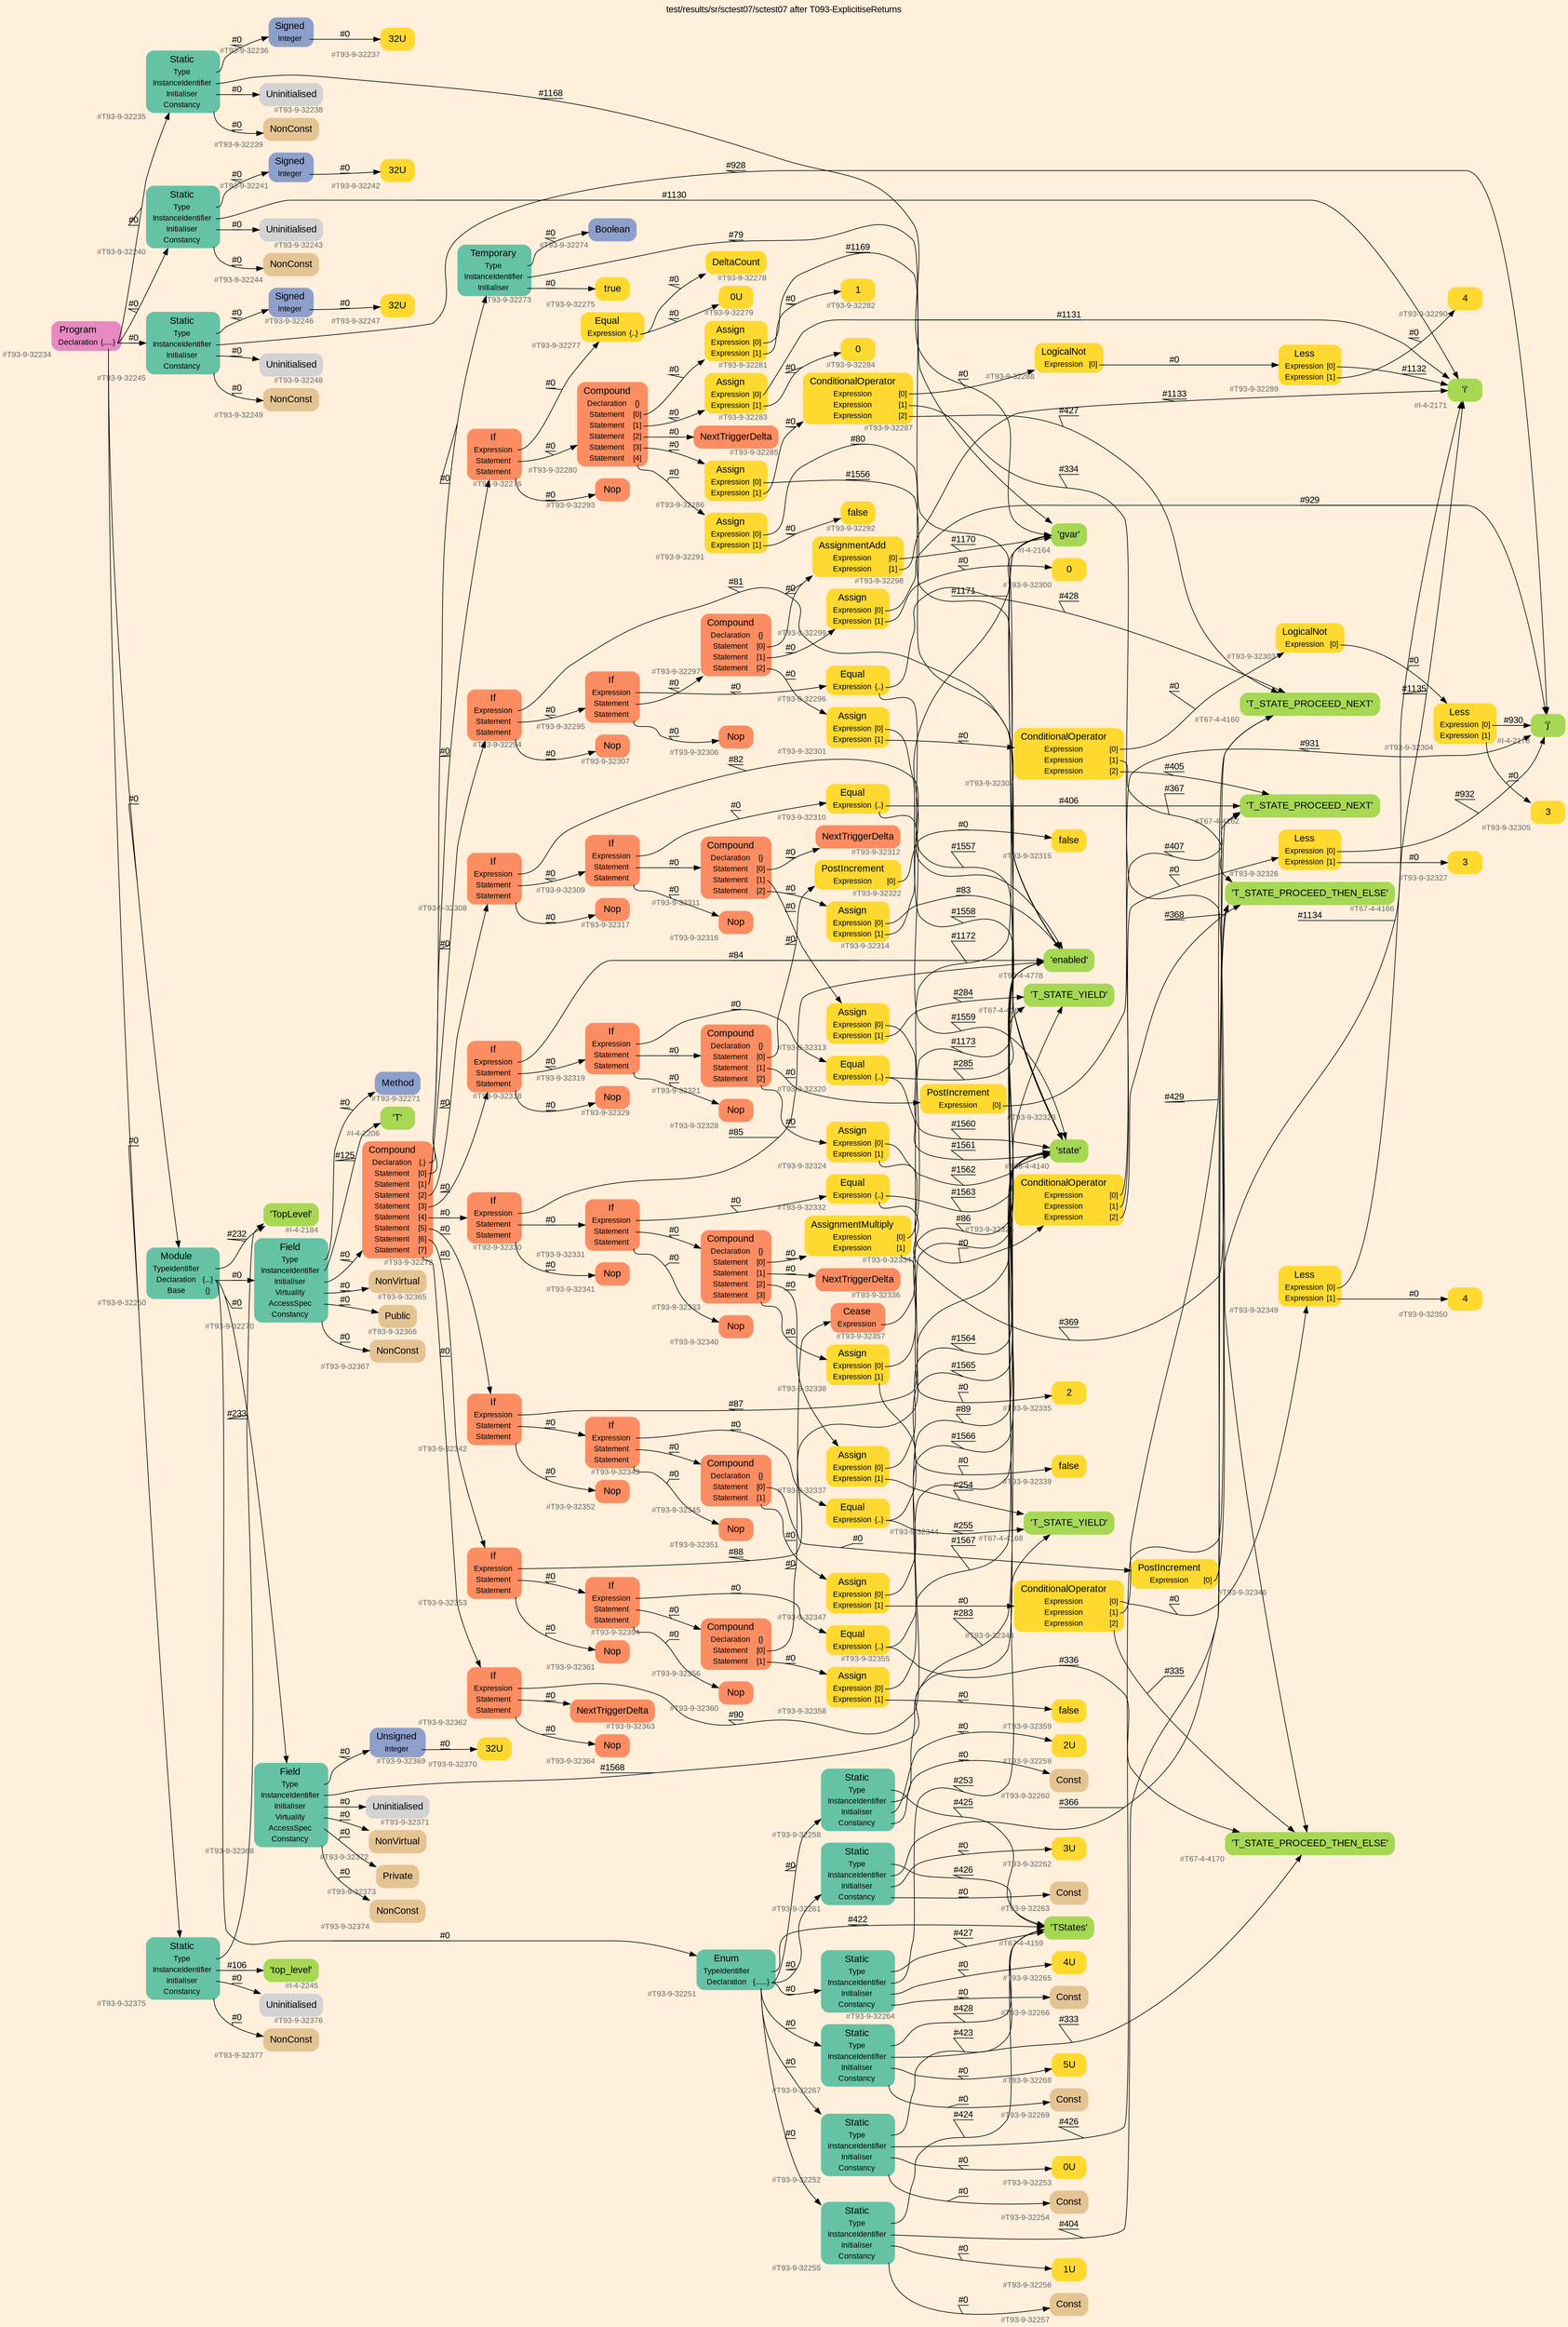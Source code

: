 digraph "test/results/sr/sctest07/sctest07 after T093-ExplicitiseReturns" {
label = "test/results/sr/sctest07/sctest07 after T093-ExplicitiseReturns"
labelloc = t
graph [
    rankdir = "LR"
    ranksep = 0.3
    bgcolor = antiquewhite1
    color = black
    fontcolor = black
    fontname = "Arial"
];
node [
    fontname = "Arial"
];
edge [
    fontname = "Arial"
];

// -------------------- node figure --------------------
// -------- block #T93-9-32234 ----------
"#T93-9-32234" [
    fillcolor = "/set28/4"
    xlabel = "#T93-9-32234"
    fontsize = "12"
    fontcolor = grey40
    shape = "plaintext"
    label = <<TABLE BORDER="0" CELLBORDER="0" CELLSPACING="0">
     <TR><TD><FONT COLOR="black" POINT-SIZE="15">Program</FONT></TD></TR>
     <TR><TD><FONT COLOR="black" POINT-SIZE="12">Declaration</FONT></TD><TD PORT="port0"><FONT COLOR="black" POINT-SIZE="12">{.....}</FONT></TD></TR>
    </TABLE>>
    style = "rounded,filled"
];

// -------- block #T93-9-32235 ----------
"#T93-9-32235" [
    fillcolor = "/set28/1"
    xlabel = "#T93-9-32235"
    fontsize = "12"
    fontcolor = grey40
    shape = "plaintext"
    label = <<TABLE BORDER="0" CELLBORDER="0" CELLSPACING="0">
     <TR><TD><FONT COLOR="black" POINT-SIZE="15">Static</FONT></TD></TR>
     <TR><TD><FONT COLOR="black" POINT-SIZE="12">Type</FONT></TD><TD PORT="port0"></TD></TR>
     <TR><TD><FONT COLOR="black" POINT-SIZE="12">InstanceIdentifier</FONT></TD><TD PORT="port1"></TD></TR>
     <TR><TD><FONT COLOR="black" POINT-SIZE="12">Initialiser</FONT></TD><TD PORT="port2"></TD></TR>
     <TR><TD><FONT COLOR="black" POINT-SIZE="12">Constancy</FONT></TD><TD PORT="port3"></TD></TR>
    </TABLE>>
    style = "rounded,filled"
];

// -------- block #T93-9-32236 ----------
"#T93-9-32236" [
    fillcolor = "/set28/3"
    xlabel = "#T93-9-32236"
    fontsize = "12"
    fontcolor = grey40
    shape = "plaintext"
    label = <<TABLE BORDER="0" CELLBORDER="0" CELLSPACING="0">
     <TR><TD><FONT COLOR="black" POINT-SIZE="15">Signed</FONT></TD></TR>
     <TR><TD><FONT COLOR="black" POINT-SIZE="12">Integer</FONT></TD><TD PORT="port0"></TD></TR>
    </TABLE>>
    style = "rounded,filled"
];

// -------- block #T93-9-32237 ----------
"#T93-9-32237" [
    fillcolor = "/set28/6"
    xlabel = "#T93-9-32237"
    fontsize = "12"
    fontcolor = grey40
    shape = "plaintext"
    label = <<TABLE BORDER="0" CELLBORDER="0" CELLSPACING="0">
     <TR><TD><FONT COLOR="black" POINT-SIZE="15">32U</FONT></TD></TR>
    </TABLE>>
    style = "rounded,filled"
];

// -------- block #I-4-2164 ----------
"#I-4-2164" [
    fillcolor = "/set28/5"
    xlabel = "#I-4-2164"
    fontsize = "12"
    fontcolor = grey40
    shape = "plaintext"
    label = <<TABLE BORDER="0" CELLBORDER="0" CELLSPACING="0">
     <TR><TD><FONT COLOR="black" POINT-SIZE="15">'gvar'</FONT></TD></TR>
    </TABLE>>
    style = "rounded,filled"
];

// -------- block #T93-9-32238 ----------
"#T93-9-32238" [
    xlabel = "#T93-9-32238"
    fontsize = "12"
    fontcolor = grey40
    shape = "plaintext"
    label = <<TABLE BORDER="0" CELLBORDER="0" CELLSPACING="0">
     <TR><TD><FONT COLOR="black" POINT-SIZE="15">Uninitialised</FONT></TD></TR>
    </TABLE>>
    style = "rounded,filled"
];

// -------- block #T93-9-32239 ----------
"#T93-9-32239" [
    fillcolor = "/set28/7"
    xlabel = "#T93-9-32239"
    fontsize = "12"
    fontcolor = grey40
    shape = "plaintext"
    label = <<TABLE BORDER="0" CELLBORDER="0" CELLSPACING="0">
     <TR><TD><FONT COLOR="black" POINT-SIZE="15">NonConst</FONT></TD></TR>
    </TABLE>>
    style = "rounded,filled"
];

// -------- block #T93-9-32240 ----------
"#T93-9-32240" [
    fillcolor = "/set28/1"
    xlabel = "#T93-9-32240"
    fontsize = "12"
    fontcolor = grey40
    shape = "plaintext"
    label = <<TABLE BORDER="0" CELLBORDER="0" CELLSPACING="0">
     <TR><TD><FONT COLOR="black" POINT-SIZE="15">Static</FONT></TD></TR>
     <TR><TD><FONT COLOR="black" POINT-SIZE="12">Type</FONT></TD><TD PORT="port0"></TD></TR>
     <TR><TD><FONT COLOR="black" POINT-SIZE="12">InstanceIdentifier</FONT></TD><TD PORT="port1"></TD></TR>
     <TR><TD><FONT COLOR="black" POINT-SIZE="12">Initialiser</FONT></TD><TD PORT="port2"></TD></TR>
     <TR><TD><FONT COLOR="black" POINT-SIZE="12">Constancy</FONT></TD><TD PORT="port3"></TD></TR>
    </TABLE>>
    style = "rounded,filled"
];

// -------- block #T93-9-32241 ----------
"#T93-9-32241" [
    fillcolor = "/set28/3"
    xlabel = "#T93-9-32241"
    fontsize = "12"
    fontcolor = grey40
    shape = "plaintext"
    label = <<TABLE BORDER="0" CELLBORDER="0" CELLSPACING="0">
     <TR><TD><FONT COLOR="black" POINT-SIZE="15">Signed</FONT></TD></TR>
     <TR><TD><FONT COLOR="black" POINT-SIZE="12">Integer</FONT></TD><TD PORT="port0"></TD></TR>
    </TABLE>>
    style = "rounded,filled"
];

// -------- block #T93-9-32242 ----------
"#T93-9-32242" [
    fillcolor = "/set28/6"
    xlabel = "#T93-9-32242"
    fontsize = "12"
    fontcolor = grey40
    shape = "plaintext"
    label = <<TABLE BORDER="0" CELLBORDER="0" CELLSPACING="0">
     <TR><TD><FONT COLOR="black" POINT-SIZE="15">32U</FONT></TD></TR>
    </TABLE>>
    style = "rounded,filled"
];

// -------- block #I-4-2171 ----------
"#I-4-2171" [
    fillcolor = "/set28/5"
    xlabel = "#I-4-2171"
    fontsize = "12"
    fontcolor = grey40
    shape = "plaintext"
    label = <<TABLE BORDER="0" CELLBORDER="0" CELLSPACING="0">
     <TR><TD><FONT COLOR="black" POINT-SIZE="15">'i'</FONT></TD></TR>
    </TABLE>>
    style = "rounded,filled"
];

// -------- block #T93-9-32243 ----------
"#T93-9-32243" [
    xlabel = "#T93-9-32243"
    fontsize = "12"
    fontcolor = grey40
    shape = "plaintext"
    label = <<TABLE BORDER="0" CELLBORDER="0" CELLSPACING="0">
     <TR><TD><FONT COLOR="black" POINT-SIZE="15">Uninitialised</FONT></TD></TR>
    </TABLE>>
    style = "rounded,filled"
];

// -------- block #T93-9-32244 ----------
"#T93-9-32244" [
    fillcolor = "/set28/7"
    xlabel = "#T93-9-32244"
    fontsize = "12"
    fontcolor = grey40
    shape = "plaintext"
    label = <<TABLE BORDER="0" CELLBORDER="0" CELLSPACING="0">
     <TR><TD><FONT COLOR="black" POINT-SIZE="15">NonConst</FONT></TD></TR>
    </TABLE>>
    style = "rounded,filled"
];

// -------- block #T93-9-32245 ----------
"#T93-9-32245" [
    fillcolor = "/set28/1"
    xlabel = "#T93-9-32245"
    fontsize = "12"
    fontcolor = grey40
    shape = "plaintext"
    label = <<TABLE BORDER="0" CELLBORDER="0" CELLSPACING="0">
     <TR><TD><FONT COLOR="black" POINT-SIZE="15">Static</FONT></TD></TR>
     <TR><TD><FONT COLOR="black" POINT-SIZE="12">Type</FONT></TD><TD PORT="port0"></TD></TR>
     <TR><TD><FONT COLOR="black" POINT-SIZE="12">InstanceIdentifier</FONT></TD><TD PORT="port1"></TD></TR>
     <TR><TD><FONT COLOR="black" POINT-SIZE="12">Initialiser</FONT></TD><TD PORT="port2"></TD></TR>
     <TR><TD><FONT COLOR="black" POINT-SIZE="12">Constancy</FONT></TD><TD PORT="port3"></TD></TR>
    </TABLE>>
    style = "rounded,filled"
];

// -------- block #T93-9-32246 ----------
"#T93-9-32246" [
    fillcolor = "/set28/3"
    xlabel = "#T93-9-32246"
    fontsize = "12"
    fontcolor = grey40
    shape = "plaintext"
    label = <<TABLE BORDER="0" CELLBORDER="0" CELLSPACING="0">
     <TR><TD><FONT COLOR="black" POINT-SIZE="15">Signed</FONT></TD></TR>
     <TR><TD><FONT COLOR="black" POINT-SIZE="12">Integer</FONT></TD><TD PORT="port0"></TD></TR>
    </TABLE>>
    style = "rounded,filled"
];

// -------- block #T93-9-32247 ----------
"#T93-9-32247" [
    fillcolor = "/set28/6"
    xlabel = "#T93-9-32247"
    fontsize = "12"
    fontcolor = grey40
    shape = "plaintext"
    label = <<TABLE BORDER="0" CELLBORDER="0" CELLSPACING="0">
     <TR><TD><FONT COLOR="black" POINT-SIZE="15">32U</FONT></TD></TR>
    </TABLE>>
    style = "rounded,filled"
];

// -------- block #I-4-2178 ----------
"#I-4-2178" [
    fillcolor = "/set28/5"
    xlabel = "#I-4-2178"
    fontsize = "12"
    fontcolor = grey40
    shape = "plaintext"
    label = <<TABLE BORDER="0" CELLBORDER="0" CELLSPACING="0">
     <TR><TD><FONT COLOR="black" POINT-SIZE="15">'j'</FONT></TD></TR>
    </TABLE>>
    style = "rounded,filled"
];

// -------- block #T93-9-32248 ----------
"#T93-9-32248" [
    xlabel = "#T93-9-32248"
    fontsize = "12"
    fontcolor = grey40
    shape = "plaintext"
    label = <<TABLE BORDER="0" CELLBORDER="0" CELLSPACING="0">
     <TR><TD><FONT COLOR="black" POINT-SIZE="15">Uninitialised</FONT></TD></TR>
    </TABLE>>
    style = "rounded,filled"
];

// -------- block #T93-9-32249 ----------
"#T93-9-32249" [
    fillcolor = "/set28/7"
    xlabel = "#T93-9-32249"
    fontsize = "12"
    fontcolor = grey40
    shape = "plaintext"
    label = <<TABLE BORDER="0" CELLBORDER="0" CELLSPACING="0">
     <TR><TD><FONT COLOR="black" POINT-SIZE="15">NonConst</FONT></TD></TR>
    </TABLE>>
    style = "rounded,filled"
];

// -------- block #T93-9-32250 ----------
"#T93-9-32250" [
    fillcolor = "/set28/1"
    xlabel = "#T93-9-32250"
    fontsize = "12"
    fontcolor = grey40
    shape = "plaintext"
    label = <<TABLE BORDER="0" CELLBORDER="0" CELLSPACING="0">
     <TR><TD><FONT COLOR="black" POINT-SIZE="15">Module</FONT></TD></TR>
     <TR><TD><FONT COLOR="black" POINT-SIZE="12">TypeIdentifier</FONT></TD><TD PORT="port0"></TD></TR>
     <TR><TD><FONT COLOR="black" POINT-SIZE="12">Declaration</FONT></TD><TD PORT="port1"><FONT COLOR="black" POINT-SIZE="12">{...}</FONT></TD></TR>
     <TR><TD><FONT COLOR="black" POINT-SIZE="12">Base</FONT></TD><TD PORT="port2"><FONT COLOR="black" POINT-SIZE="12">{}</FONT></TD></TR>
    </TABLE>>
    style = "rounded,filled"
];

// -------- block #I-4-2184 ----------
"#I-4-2184" [
    fillcolor = "/set28/5"
    xlabel = "#I-4-2184"
    fontsize = "12"
    fontcolor = grey40
    shape = "plaintext"
    label = <<TABLE BORDER="0" CELLBORDER="0" CELLSPACING="0">
     <TR><TD><FONT COLOR="black" POINT-SIZE="15">'TopLevel'</FONT></TD></TR>
    </TABLE>>
    style = "rounded,filled"
];

// -------- block #T93-9-32251 ----------
"#T93-9-32251" [
    fillcolor = "/set28/1"
    xlabel = "#T93-9-32251"
    fontsize = "12"
    fontcolor = grey40
    shape = "plaintext"
    label = <<TABLE BORDER="0" CELLBORDER="0" CELLSPACING="0">
     <TR><TD><FONT COLOR="black" POINT-SIZE="15">Enum</FONT></TD></TR>
     <TR><TD><FONT COLOR="black" POINT-SIZE="12">TypeIdentifier</FONT></TD><TD PORT="port0"></TD></TR>
     <TR><TD><FONT COLOR="black" POINT-SIZE="12">Declaration</FONT></TD><TD PORT="port1"><FONT COLOR="black" POINT-SIZE="12">{......}</FONT></TD></TR>
    </TABLE>>
    style = "rounded,filled"
];

// -------- block #T67-4-4159 ----------
"#T67-4-4159" [
    fillcolor = "/set28/5"
    xlabel = "#T67-4-4159"
    fontsize = "12"
    fontcolor = grey40
    shape = "plaintext"
    label = <<TABLE BORDER="0" CELLBORDER="0" CELLSPACING="0">
     <TR><TD><FONT COLOR="black" POINT-SIZE="15">'TStates'</FONT></TD></TR>
    </TABLE>>
    style = "rounded,filled"
];

// -------- block #T93-9-32252 ----------
"#T93-9-32252" [
    fillcolor = "/set28/1"
    xlabel = "#T93-9-32252"
    fontsize = "12"
    fontcolor = grey40
    shape = "plaintext"
    label = <<TABLE BORDER="0" CELLBORDER="0" CELLSPACING="0">
     <TR><TD><FONT COLOR="black" POINT-SIZE="15">Static</FONT></TD></TR>
     <TR><TD><FONT COLOR="black" POINT-SIZE="12">Type</FONT></TD><TD PORT="port0"></TD></TR>
     <TR><TD><FONT COLOR="black" POINT-SIZE="12">InstanceIdentifier</FONT></TD><TD PORT="port1"></TD></TR>
     <TR><TD><FONT COLOR="black" POINT-SIZE="12">Initialiser</FONT></TD><TD PORT="port2"></TD></TR>
     <TR><TD><FONT COLOR="black" POINT-SIZE="12">Constancy</FONT></TD><TD PORT="port3"></TD></TR>
    </TABLE>>
    style = "rounded,filled"
];

// -------- block #T67-4-4160 ----------
"#T67-4-4160" [
    fillcolor = "/set28/5"
    xlabel = "#T67-4-4160"
    fontsize = "12"
    fontcolor = grey40
    shape = "plaintext"
    label = <<TABLE BORDER="0" CELLBORDER="0" CELLSPACING="0">
     <TR><TD><FONT COLOR="black" POINT-SIZE="15">'T_STATE_PROCEED_NEXT'</FONT></TD></TR>
    </TABLE>>
    style = "rounded,filled"
];

// -------- block #T93-9-32253 ----------
"#T93-9-32253" [
    fillcolor = "/set28/6"
    xlabel = "#T93-9-32253"
    fontsize = "12"
    fontcolor = grey40
    shape = "plaintext"
    label = <<TABLE BORDER="0" CELLBORDER="0" CELLSPACING="0">
     <TR><TD><FONT COLOR="black" POINT-SIZE="15">0U</FONT></TD></TR>
    </TABLE>>
    style = "rounded,filled"
];

// -------- block #T93-9-32254 ----------
"#T93-9-32254" [
    fillcolor = "/set28/7"
    xlabel = "#T93-9-32254"
    fontsize = "12"
    fontcolor = grey40
    shape = "plaintext"
    label = <<TABLE BORDER="0" CELLBORDER="0" CELLSPACING="0">
     <TR><TD><FONT COLOR="black" POINT-SIZE="15">Const</FONT></TD></TR>
    </TABLE>>
    style = "rounded,filled"
];

// -------- block #T93-9-32255 ----------
"#T93-9-32255" [
    fillcolor = "/set28/1"
    xlabel = "#T93-9-32255"
    fontsize = "12"
    fontcolor = grey40
    shape = "plaintext"
    label = <<TABLE BORDER="0" CELLBORDER="0" CELLSPACING="0">
     <TR><TD><FONT COLOR="black" POINT-SIZE="15">Static</FONT></TD></TR>
     <TR><TD><FONT COLOR="black" POINT-SIZE="12">Type</FONT></TD><TD PORT="port0"></TD></TR>
     <TR><TD><FONT COLOR="black" POINT-SIZE="12">InstanceIdentifier</FONT></TD><TD PORT="port1"></TD></TR>
     <TR><TD><FONT COLOR="black" POINT-SIZE="12">Initialiser</FONT></TD><TD PORT="port2"></TD></TR>
     <TR><TD><FONT COLOR="black" POINT-SIZE="12">Constancy</FONT></TD><TD PORT="port3"></TD></TR>
    </TABLE>>
    style = "rounded,filled"
];

// -------- block #T67-4-4162 ----------
"#T67-4-4162" [
    fillcolor = "/set28/5"
    xlabel = "#T67-4-4162"
    fontsize = "12"
    fontcolor = grey40
    shape = "plaintext"
    label = <<TABLE BORDER="0" CELLBORDER="0" CELLSPACING="0">
     <TR><TD><FONT COLOR="black" POINT-SIZE="15">'T_STATE_PROCEED_NEXT'</FONT></TD></TR>
    </TABLE>>
    style = "rounded,filled"
];

// -------- block #T93-9-32256 ----------
"#T93-9-32256" [
    fillcolor = "/set28/6"
    xlabel = "#T93-9-32256"
    fontsize = "12"
    fontcolor = grey40
    shape = "plaintext"
    label = <<TABLE BORDER="0" CELLBORDER="0" CELLSPACING="0">
     <TR><TD><FONT COLOR="black" POINT-SIZE="15">1U</FONT></TD></TR>
    </TABLE>>
    style = "rounded,filled"
];

// -------- block #T93-9-32257 ----------
"#T93-9-32257" [
    fillcolor = "/set28/7"
    xlabel = "#T93-9-32257"
    fontsize = "12"
    fontcolor = grey40
    shape = "plaintext"
    label = <<TABLE BORDER="0" CELLBORDER="0" CELLSPACING="0">
     <TR><TD><FONT COLOR="black" POINT-SIZE="15">Const</FONT></TD></TR>
    </TABLE>>
    style = "rounded,filled"
];

// -------- block #T93-9-32258 ----------
"#T93-9-32258" [
    fillcolor = "/set28/1"
    xlabel = "#T93-9-32258"
    fontsize = "12"
    fontcolor = grey40
    shape = "plaintext"
    label = <<TABLE BORDER="0" CELLBORDER="0" CELLSPACING="0">
     <TR><TD><FONT COLOR="black" POINT-SIZE="15">Static</FONT></TD></TR>
     <TR><TD><FONT COLOR="black" POINT-SIZE="12">Type</FONT></TD><TD PORT="port0"></TD></TR>
     <TR><TD><FONT COLOR="black" POINT-SIZE="12">InstanceIdentifier</FONT></TD><TD PORT="port1"></TD></TR>
     <TR><TD><FONT COLOR="black" POINT-SIZE="12">Initialiser</FONT></TD><TD PORT="port2"></TD></TR>
     <TR><TD><FONT COLOR="black" POINT-SIZE="12">Constancy</FONT></TD><TD PORT="port3"></TD></TR>
    </TABLE>>
    style = "rounded,filled"
];

// -------- block #T67-4-4164 ----------
"#T67-4-4164" [
    fillcolor = "/set28/5"
    xlabel = "#T67-4-4164"
    fontsize = "12"
    fontcolor = grey40
    shape = "plaintext"
    label = <<TABLE BORDER="0" CELLBORDER="0" CELLSPACING="0">
     <TR><TD><FONT COLOR="black" POINT-SIZE="15">'T_STATE_YIELD'</FONT></TD></TR>
    </TABLE>>
    style = "rounded,filled"
];

// -------- block #T93-9-32259 ----------
"#T93-9-32259" [
    fillcolor = "/set28/6"
    xlabel = "#T93-9-32259"
    fontsize = "12"
    fontcolor = grey40
    shape = "plaintext"
    label = <<TABLE BORDER="0" CELLBORDER="0" CELLSPACING="0">
     <TR><TD><FONT COLOR="black" POINT-SIZE="15">2U</FONT></TD></TR>
    </TABLE>>
    style = "rounded,filled"
];

// -------- block #T93-9-32260 ----------
"#T93-9-32260" [
    fillcolor = "/set28/7"
    xlabel = "#T93-9-32260"
    fontsize = "12"
    fontcolor = grey40
    shape = "plaintext"
    label = <<TABLE BORDER="0" CELLBORDER="0" CELLSPACING="0">
     <TR><TD><FONT COLOR="black" POINT-SIZE="15">Const</FONT></TD></TR>
    </TABLE>>
    style = "rounded,filled"
];

// -------- block #T93-9-32261 ----------
"#T93-9-32261" [
    fillcolor = "/set28/1"
    xlabel = "#T93-9-32261"
    fontsize = "12"
    fontcolor = grey40
    shape = "plaintext"
    label = <<TABLE BORDER="0" CELLBORDER="0" CELLSPACING="0">
     <TR><TD><FONT COLOR="black" POINT-SIZE="15">Static</FONT></TD></TR>
     <TR><TD><FONT COLOR="black" POINT-SIZE="12">Type</FONT></TD><TD PORT="port0"></TD></TR>
     <TR><TD><FONT COLOR="black" POINT-SIZE="12">InstanceIdentifier</FONT></TD><TD PORT="port1"></TD></TR>
     <TR><TD><FONT COLOR="black" POINT-SIZE="12">Initialiser</FONT></TD><TD PORT="port2"></TD></TR>
     <TR><TD><FONT COLOR="black" POINT-SIZE="12">Constancy</FONT></TD><TD PORT="port3"></TD></TR>
    </TABLE>>
    style = "rounded,filled"
];

// -------- block #T67-4-4166 ----------
"#T67-4-4166" [
    fillcolor = "/set28/5"
    xlabel = "#T67-4-4166"
    fontsize = "12"
    fontcolor = grey40
    shape = "plaintext"
    label = <<TABLE BORDER="0" CELLBORDER="0" CELLSPACING="0">
     <TR><TD><FONT COLOR="black" POINT-SIZE="15">'T_STATE_PROCEED_THEN_ELSE'</FONT></TD></TR>
    </TABLE>>
    style = "rounded,filled"
];

// -------- block #T93-9-32262 ----------
"#T93-9-32262" [
    fillcolor = "/set28/6"
    xlabel = "#T93-9-32262"
    fontsize = "12"
    fontcolor = grey40
    shape = "plaintext"
    label = <<TABLE BORDER="0" CELLBORDER="0" CELLSPACING="0">
     <TR><TD><FONT COLOR="black" POINT-SIZE="15">3U</FONT></TD></TR>
    </TABLE>>
    style = "rounded,filled"
];

// -------- block #T93-9-32263 ----------
"#T93-9-32263" [
    fillcolor = "/set28/7"
    xlabel = "#T93-9-32263"
    fontsize = "12"
    fontcolor = grey40
    shape = "plaintext"
    label = <<TABLE BORDER="0" CELLBORDER="0" CELLSPACING="0">
     <TR><TD><FONT COLOR="black" POINT-SIZE="15">Const</FONT></TD></TR>
    </TABLE>>
    style = "rounded,filled"
];

// -------- block #T93-9-32264 ----------
"#T93-9-32264" [
    fillcolor = "/set28/1"
    xlabel = "#T93-9-32264"
    fontsize = "12"
    fontcolor = grey40
    shape = "plaintext"
    label = <<TABLE BORDER="0" CELLBORDER="0" CELLSPACING="0">
     <TR><TD><FONT COLOR="black" POINT-SIZE="15">Static</FONT></TD></TR>
     <TR><TD><FONT COLOR="black" POINT-SIZE="12">Type</FONT></TD><TD PORT="port0"></TD></TR>
     <TR><TD><FONT COLOR="black" POINT-SIZE="12">InstanceIdentifier</FONT></TD><TD PORT="port1"></TD></TR>
     <TR><TD><FONT COLOR="black" POINT-SIZE="12">Initialiser</FONT></TD><TD PORT="port2"></TD></TR>
     <TR><TD><FONT COLOR="black" POINT-SIZE="12">Constancy</FONT></TD><TD PORT="port3"></TD></TR>
    </TABLE>>
    style = "rounded,filled"
];

// -------- block #T67-4-4168 ----------
"#T67-4-4168" [
    fillcolor = "/set28/5"
    xlabel = "#T67-4-4168"
    fontsize = "12"
    fontcolor = grey40
    shape = "plaintext"
    label = <<TABLE BORDER="0" CELLBORDER="0" CELLSPACING="0">
     <TR><TD><FONT COLOR="black" POINT-SIZE="15">'T_STATE_YIELD'</FONT></TD></TR>
    </TABLE>>
    style = "rounded,filled"
];

// -------- block #T93-9-32265 ----------
"#T93-9-32265" [
    fillcolor = "/set28/6"
    xlabel = "#T93-9-32265"
    fontsize = "12"
    fontcolor = grey40
    shape = "plaintext"
    label = <<TABLE BORDER="0" CELLBORDER="0" CELLSPACING="0">
     <TR><TD><FONT COLOR="black" POINT-SIZE="15">4U</FONT></TD></TR>
    </TABLE>>
    style = "rounded,filled"
];

// -------- block #T93-9-32266 ----------
"#T93-9-32266" [
    fillcolor = "/set28/7"
    xlabel = "#T93-9-32266"
    fontsize = "12"
    fontcolor = grey40
    shape = "plaintext"
    label = <<TABLE BORDER="0" CELLBORDER="0" CELLSPACING="0">
     <TR><TD><FONT COLOR="black" POINT-SIZE="15">Const</FONT></TD></TR>
    </TABLE>>
    style = "rounded,filled"
];

// -------- block #T93-9-32267 ----------
"#T93-9-32267" [
    fillcolor = "/set28/1"
    xlabel = "#T93-9-32267"
    fontsize = "12"
    fontcolor = grey40
    shape = "plaintext"
    label = <<TABLE BORDER="0" CELLBORDER="0" CELLSPACING="0">
     <TR><TD><FONT COLOR="black" POINT-SIZE="15">Static</FONT></TD></TR>
     <TR><TD><FONT COLOR="black" POINT-SIZE="12">Type</FONT></TD><TD PORT="port0"></TD></TR>
     <TR><TD><FONT COLOR="black" POINT-SIZE="12">InstanceIdentifier</FONT></TD><TD PORT="port1"></TD></TR>
     <TR><TD><FONT COLOR="black" POINT-SIZE="12">Initialiser</FONT></TD><TD PORT="port2"></TD></TR>
     <TR><TD><FONT COLOR="black" POINT-SIZE="12">Constancy</FONT></TD><TD PORT="port3"></TD></TR>
    </TABLE>>
    style = "rounded,filled"
];

// -------- block #T67-4-4170 ----------
"#T67-4-4170" [
    fillcolor = "/set28/5"
    xlabel = "#T67-4-4170"
    fontsize = "12"
    fontcolor = grey40
    shape = "plaintext"
    label = <<TABLE BORDER="0" CELLBORDER="0" CELLSPACING="0">
     <TR><TD><FONT COLOR="black" POINT-SIZE="15">'T_STATE_PROCEED_THEN_ELSE'</FONT></TD></TR>
    </TABLE>>
    style = "rounded,filled"
];

// -------- block #T93-9-32268 ----------
"#T93-9-32268" [
    fillcolor = "/set28/6"
    xlabel = "#T93-9-32268"
    fontsize = "12"
    fontcolor = grey40
    shape = "plaintext"
    label = <<TABLE BORDER="0" CELLBORDER="0" CELLSPACING="0">
     <TR><TD><FONT COLOR="black" POINT-SIZE="15">5U</FONT></TD></TR>
    </TABLE>>
    style = "rounded,filled"
];

// -------- block #T93-9-32269 ----------
"#T93-9-32269" [
    fillcolor = "/set28/7"
    xlabel = "#T93-9-32269"
    fontsize = "12"
    fontcolor = grey40
    shape = "plaintext"
    label = <<TABLE BORDER="0" CELLBORDER="0" CELLSPACING="0">
     <TR><TD><FONT COLOR="black" POINT-SIZE="15">Const</FONT></TD></TR>
    </TABLE>>
    style = "rounded,filled"
];

// -------- block #T93-9-32270 ----------
"#T93-9-32270" [
    fillcolor = "/set28/1"
    xlabel = "#T93-9-32270"
    fontsize = "12"
    fontcolor = grey40
    shape = "plaintext"
    label = <<TABLE BORDER="0" CELLBORDER="0" CELLSPACING="0">
     <TR><TD><FONT COLOR="black" POINT-SIZE="15">Field</FONT></TD></TR>
     <TR><TD><FONT COLOR="black" POINT-SIZE="12">Type</FONT></TD><TD PORT="port0"></TD></TR>
     <TR><TD><FONT COLOR="black" POINT-SIZE="12">InstanceIdentifier</FONT></TD><TD PORT="port1"></TD></TR>
     <TR><TD><FONT COLOR="black" POINT-SIZE="12">Initialiser</FONT></TD><TD PORT="port2"></TD></TR>
     <TR><TD><FONT COLOR="black" POINT-SIZE="12">Virtuality</FONT></TD><TD PORT="port3"></TD></TR>
     <TR><TD><FONT COLOR="black" POINT-SIZE="12">AccessSpec</FONT></TD><TD PORT="port4"></TD></TR>
     <TR><TD><FONT COLOR="black" POINT-SIZE="12">Constancy</FONT></TD><TD PORT="port5"></TD></TR>
    </TABLE>>
    style = "rounded,filled"
];

// -------- block #T93-9-32271 ----------
"#T93-9-32271" [
    fillcolor = "/set28/3"
    xlabel = "#T93-9-32271"
    fontsize = "12"
    fontcolor = grey40
    shape = "plaintext"
    label = <<TABLE BORDER="0" CELLBORDER="0" CELLSPACING="0">
     <TR><TD><FONT COLOR="black" POINT-SIZE="15">Method</FONT></TD></TR>
    </TABLE>>
    style = "rounded,filled"
];

// -------- block #I-4-2206 ----------
"#I-4-2206" [
    fillcolor = "/set28/5"
    xlabel = "#I-4-2206"
    fontsize = "12"
    fontcolor = grey40
    shape = "plaintext"
    label = <<TABLE BORDER="0" CELLBORDER="0" CELLSPACING="0">
     <TR><TD><FONT COLOR="black" POINT-SIZE="15">'T'</FONT></TD></TR>
    </TABLE>>
    style = "rounded,filled"
];

// -------- block #T93-9-32272 ----------
"#T93-9-32272" [
    fillcolor = "/set28/2"
    xlabel = "#T93-9-32272"
    fontsize = "12"
    fontcolor = grey40
    shape = "plaintext"
    label = <<TABLE BORDER="0" CELLBORDER="0" CELLSPACING="0">
     <TR><TD><FONT COLOR="black" POINT-SIZE="15">Compound</FONT></TD></TR>
     <TR><TD><FONT COLOR="black" POINT-SIZE="12">Declaration</FONT></TD><TD PORT="port0"><FONT COLOR="black" POINT-SIZE="12">{.}</FONT></TD></TR>
     <TR><TD><FONT COLOR="black" POINT-SIZE="12">Statement</FONT></TD><TD PORT="port1"><FONT COLOR="black" POINT-SIZE="12">[0]</FONT></TD></TR>
     <TR><TD><FONT COLOR="black" POINT-SIZE="12">Statement</FONT></TD><TD PORT="port2"><FONT COLOR="black" POINT-SIZE="12">[1]</FONT></TD></TR>
     <TR><TD><FONT COLOR="black" POINT-SIZE="12">Statement</FONT></TD><TD PORT="port3"><FONT COLOR="black" POINT-SIZE="12">[2]</FONT></TD></TR>
     <TR><TD><FONT COLOR="black" POINT-SIZE="12">Statement</FONT></TD><TD PORT="port4"><FONT COLOR="black" POINT-SIZE="12">[3]</FONT></TD></TR>
     <TR><TD><FONT COLOR="black" POINT-SIZE="12">Statement</FONT></TD><TD PORT="port5"><FONT COLOR="black" POINT-SIZE="12">[4]</FONT></TD></TR>
     <TR><TD><FONT COLOR="black" POINT-SIZE="12">Statement</FONT></TD><TD PORT="port6"><FONT COLOR="black" POINT-SIZE="12">[5]</FONT></TD></TR>
     <TR><TD><FONT COLOR="black" POINT-SIZE="12">Statement</FONT></TD><TD PORT="port7"><FONT COLOR="black" POINT-SIZE="12">[6]</FONT></TD></TR>
     <TR><TD><FONT COLOR="black" POINT-SIZE="12">Statement</FONT></TD><TD PORT="port8"><FONT COLOR="black" POINT-SIZE="12">[7]</FONT></TD></TR>
    </TABLE>>
    style = "rounded,filled"
];

// -------- block #T93-9-32273 ----------
"#T93-9-32273" [
    fillcolor = "/set28/1"
    xlabel = "#T93-9-32273"
    fontsize = "12"
    fontcolor = grey40
    shape = "plaintext"
    label = <<TABLE BORDER="0" CELLBORDER="0" CELLSPACING="0">
     <TR><TD><FONT COLOR="black" POINT-SIZE="15">Temporary</FONT></TD></TR>
     <TR><TD><FONT COLOR="black" POINT-SIZE="12">Type</FONT></TD><TD PORT="port0"></TD></TR>
     <TR><TD><FONT COLOR="black" POINT-SIZE="12">InstanceIdentifier</FONT></TD><TD PORT="port1"></TD></TR>
     <TR><TD><FONT COLOR="black" POINT-SIZE="12">Initialiser</FONT></TD><TD PORT="port2"></TD></TR>
    </TABLE>>
    style = "rounded,filled"
];

// -------- block #T93-9-32274 ----------
"#T93-9-32274" [
    fillcolor = "/set28/3"
    xlabel = "#T93-9-32274"
    fontsize = "12"
    fontcolor = grey40
    shape = "plaintext"
    label = <<TABLE BORDER="0" CELLBORDER="0" CELLSPACING="0">
     <TR><TD><FONT COLOR="black" POINT-SIZE="15">Boolean</FONT></TD></TR>
    </TABLE>>
    style = "rounded,filled"
];

// -------- block #T93-4-4778 ----------
"#T93-4-4778" [
    fillcolor = "/set28/5"
    xlabel = "#T93-4-4778"
    fontsize = "12"
    fontcolor = grey40
    shape = "plaintext"
    label = <<TABLE BORDER="0" CELLBORDER="0" CELLSPACING="0">
     <TR><TD><FONT COLOR="black" POINT-SIZE="15">'enabled'</FONT></TD></TR>
    </TABLE>>
    style = "rounded,filled"
];

// -------- block #T93-9-32275 ----------
"#T93-9-32275" [
    fillcolor = "/set28/6"
    xlabel = "#T93-9-32275"
    fontsize = "12"
    fontcolor = grey40
    shape = "plaintext"
    label = <<TABLE BORDER="0" CELLBORDER="0" CELLSPACING="0">
     <TR><TD><FONT COLOR="black" POINT-SIZE="15">true</FONT></TD></TR>
    </TABLE>>
    style = "rounded,filled"
];

// -------- block #T93-9-32276 ----------
"#T93-9-32276" [
    fillcolor = "/set28/2"
    xlabel = "#T93-9-32276"
    fontsize = "12"
    fontcolor = grey40
    shape = "plaintext"
    label = <<TABLE BORDER="0" CELLBORDER="0" CELLSPACING="0">
     <TR><TD><FONT COLOR="black" POINT-SIZE="15">If</FONT></TD></TR>
     <TR><TD><FONT COLOR="black" POINT-SIZE="12">Expression</FONT></TD><TD PORT="port0"></TD></TR>
     <TR><TD><FONT COLOR="black" POINT-SIZE="12">Statement</FONT></TD><TD PORT="port1"></TD></TR>
     <TR><TD><FONT COLOR="black" POINT-SIZE="12">Statement</FONT></TD><TD PORT="port2"></TD></TR>
    </TABLE>>
    style = "rounded,filled"
];

// -------- block #T93-9-32277 ----------
"#T93-9-32277" [
    fillcolor = "/set28/6"
    xlabel = "#T93-9-32277"
    fontsize = "12"
    fontcolor = grey40
    shape = "plaintext"
    label = <<TABLE BORDER="0" CELLBORDER="0" CELLSPACING="0">
     <TR><TD><FONT COLOR="black" POINT-SIZE="15">Equal</FONT></TD></TR>
     <TR><TD><FONT COLOR="black" POINT-SIZE="12">Expression</FONT></TD><TD PORT="port0"><FONT COLOR="black" POINT-SIZE="12">{..}</FONT></TD></TR>
    </TABLE>>
    style = "rounded,filled"
];

// -------- block #T93-9-32278 ----------
"#T93-9-32278" [
    fillcolor = "/set28/6"
    xlabel = "#T93-9-32278"
    fontsize = "12"
    fontcolor = grey40
    shape = "plaintext"
    label = <<TABLE BORDER="0" CELLBORDER="0" CELLSPACING="0">
     <TR><TD><FONT COLOR="black" POINT-SIZE="15">DeltaCount</FONT></TD></TR>
    </TABLE>>
    style = "rounded,filled"
];

// -------- block #T93-9-32279 ----------
"#T93-9-32279" [
    fillcolor = "/set28/6"
    xlabel = "#T93-9-32279"
    fontsize = "12"
    fontcolor = grey40
    shape = "plaintext"
    label = <<TABLE BORDER="0" CELLBORDER="0" CELLSPACING="0">
     <TR><TD><FONT COLOR="black" POINT-SIZE="15">0U</FONT></TD></TR>
    </TABLE>>
    style = "rounded,filled"
];

// -------- block #T93-9-32280 ----------
"#T93-9-32280" [
    fillcolor = "/set28/2"
    xlabel = "#T93-9-32280"
    fontsize = "12"
    fontcolor = grey40
    shape = "plaintext"
    label = <<TABLE BORDER="0" CELLBORDER="0" CELLSPACING="0">
     <TR><TD><FONT COLOR="black" POINT-SIZE="15">Compound</FONT></TD></TR>
     <TR><TD><FONT COLOR="black" POINT-SIZE="12">Declaration</FONT></TD><TD PORT="port0"><FONT COLOR="black" POINT-SIZE="12">{}</FONT></TD></TR>
     <TR><TD><FONT COLOR="black" POINT-SIZE="12">Statement</FONT></TD><TD PORT="port1"><FONT COLOR="black" POINT-SIZE="12">[0]</FONT></TD></TR>
     <TR><TD><FONT COLOR="black" POINT-SIZE="12">Statement</FONT></TD><TD PORT="port2"><FONT COLOR="black" POINT-SIZE="12">[1]</FONT></TD></TR>
     <TR><TD><FONT COLOR="black" POINT-SIZE="12">Statement</FONT></TD><TD PORT="port3"><FONT COLOR="black" POINT-SIZE="12">[2]</FONT></TD></TR>
     <TR><TD><FONT COLOR="black" POINT-SIZE="12">Statement</FONT></TD><TD PORT="port4"><FONT COLOR="black" POINT-SIZE="12">[3]</FONT></TD></TR>
     <TR><TD><FONT COLOR="black" POINT-SIZE="12">Statement</FONT></TD><TD PORT="port5"><FONT COLOR="black" POINT-SIZE="12">[4]</FONT></TD></TR>
    </TABLE>>
    style = "rounded,filled"
];

// -------- block #T93-9-32281 ----------
"#T93-9-32281" [
    fillcolor = "/set28/6"
    xlabel = "#T93-9-32281"
    fontsize = "12"
    fontcolor = grey40
    shape = "plaintext"
    label = <<TABLE BORDER="0" CELLBORDER="0" CELLSPACING="0">
     <TR><TD><FONT COLOR="black" POINT-SIZE="15">Assign</FONT></TD></TR>
     <TR><TD><FONT COLOR="black" POINT-SIZE="12">Expression</FONT></TD><TD PORT="port0"><FONT COLOR="black" POINT-SIZE="12">[0]</FONT></TD></TR>
     <TR><TD><FONT COLOR="black" POINT-SIZE="12">Expression</FONT></TD><TD PORT="port1"><FONT COLOR="black" POINT-SIZE="12">[1]</FONT></TD></TR>
    </TABLE>>
    style = "rounded,filled"
];

// -------- block #T93-9-32282 ----------
"#T93-9-32282" [
    fillcolor = "/set28/6"
    xlabel = "#T93-9-32282"
    fontsize = "12"
    fontcolor = grey40
    shape = "plaintext"
    label = <<TABLE BORDER="0" CELLBORDER="0" CELLSPACING="0">
     <TR><TD><FONT COLOR="black" POINT-SIZE="15">1</FONT></TD></TR>
    </TABLE>>
    style = "rounded,filled"
];

// -------- block #T93-9-32283 ----------
"#T93-9-32283" [
    fillcolor = "/set28/6"
    xlabel = "#T93-9-32283"
    fontsize = "12"
    fontcolor = grey40
    shape = "plaintext"
    label = <<TABLE BORDER="0" CELLBORDER="0" CELLSPACING="0">
     <TR><TD><FONT COLOR="black" POINT-SIZE="15">Assign</FONT></TD></TR>
     <TR><TD><FONT COLOR="black" POINT-SIZE="12">Expression</FONT></TD><TD PORT="port0"><FONT COLOR="black" POINT-SIZE="12">[0]</FONT></TD></TR>
     <TR><TD><FONT COLOR="black" POINT-SIZE="12">Expression</FONT></TD><TD PORT="port1"><FONT COLOR="black" POINT-SIZE="12">[1]</FONT></TD></TR>
    </TABLE>>
    style = "rounded,filled"
];

// -------- block #T93-9-32284 ----------
"#T93-9-32284" [
    fillcolor = "/set28/6"
    xlabel = "#T93-9-32284"
    fontsize = "12"
    fontcolor = grey40
    shape = "plaintext"
    label = <<TABLE BORDER="0" CELLBORDER="0" CELLSPACING="0">
     <TR><TD><FONT COLOR="black" POINT-SIZE="15">0</FONT></TD></TR>
    </TABLE>>
    style = "rounded,filled"
];

// -------- block #T93-9-32285 ----------
"#T93-9-32285" [
    fillcolor = "/set28/2"
    xlabel = "#T93-9-32285"
    fontsize = "12"
    fontcolor = grey40
    shape = "plaintext"
    label = <<TABLE BORDER="0" CELLBORDER="0" CELLSPACING="0">
     <TR><TD><FONT COLOR="black" POINT-SIZE="15">NextTriggerDelta</FONT></TD></TR>
    </TABLE>>
    style = "rounded,filled"
];

// -------- block #T93-9-32286 ----------
"#T93-9-32286" [
    fillcolor = "/set28/6"
    xlabel = "#T93-9-32286"
    fontsize = "12"
    fontcolor = grey40
    shape = "plaintext"
    label = <<TABLE BORDER="0" CELLBORDER="0" CELLSPACING="0">
     <TR><TD><FONT COLOR="black" POINT-SIZE="15">Assign</FONT></TD></TR>
     <TR><TD><FONT COLOR="black" POINT-SIZE="12">Expression</FONT></TD><TD PORT="port0"><FONT COLOR="black" POINT-SIZE="12">[0]</FONT></TD></TR>
     <TR><TD><FONT COLOR="black" POINT-SIZE="12">Expression</FONT></TD><TD PORT="port1"><FONT COLOR="black" POINT-SIZE="12">[1]</FONT></TD></TR>
    </TABLE>>
    style = "rounded,filled"
];

// -------- block #T66-4-4140 ----------
"#T66-4-4140" [
    fillcolor = "/set28/5"
    xlabel = "#T66-4-4140"
    fontsize = "12"
    fontcolor = grey40
    shape = "plaintext"
    label = <<TABLE BORDER="0" CELLBORDER="0" CELLSPACING="0">
     <TR><TD><FONT COLOR="black" POINT-SIZE="15">'state'</FONT></TD></TR>
    </TABLE>>
    style = "rounded,filled"
];

// -------- block #T93-9-32287 ----------
"#T93-9-32287" [
    fillcolor = "/set28/6"
    xlabel = "#T93-9-32287"
    fontsize = "12"
    fontcolor = grey40
    shape = "plaintext"
    label = <<TABLE BORDER="0" CELLBORDER="0" CELLSPACING="0">
     <TR><TD><FONT COLOR="black" POINT-SIZE="15">ConditionalOperator</FONT></TD></TR>
     <TR><TD><FONT COLOR="black" POINT-SIZE="12">Expression</FONT></TD><TD PORT="port0"><FONT COLOR="black" POINT-SIZE="12">[0]</FONT></TD></TR>
     <TR><TD><FONT COLOR="black" POINT-SIZE="12">Expression</FONT></TD><TD PORT="port1"><FONT COLOR="black" POINT-SIZE="12">[1]</FONT></TD></TR>
     <TR><TD><FONT COLOR="black" POINT-SIZE="12">Expression</FONT></TD><TD PORT="port2"><FONT COLOR="black" POINT-SIZE="12">[2]</FONT></TD></TR>
    </TABLE>>
    style = "rounded,filled"
];

// -------- block #T93-9-32288 ----------
"#T93-9-32288" [
    fillcolor = "/set28/6"
    xlabel = "#T93-9-32288"
    fontsize = "12"
    fontcolor = grey40
    shape = "plaintext"
    label = <<TABLE BORDER="0" CELLBORDER="0" CELLSPACING="0">
     <TR><TD><FONT COLOR="black" POINT-SIZE="15">LogicalNot</FONT></TD></TR>
     <TR><TD><FONT COLOR="black" POINT-SIZE="12">Expression</FONT></TD><TD PORT="port0"><FONT COLOR="black" POINT-SIZE="12">[0]</FONT></TD></TR>
    </TABLE>>
    style = "rounded,filled"
];

// -------- block #T93-9-32289 ----------
"#T93-9-32289" [
    fillcolor = "/set28/6"
    xlabel = "#T93-9-32289"
    fontsize = "12"
    fontcolor = grey40
    shape = "plaintext"
    label = <<TABLE BORDER="0" CELLBORDER="0" CELLSPACING="0">
     <TR><TD><FONT COLOR="black" POINT-SIZE="15">Less</FONT></TD></TR>
     <TR><TD><FONT COLOR="black" POINT-SIZE="12">Expression</FONT></TD><TD PORT="port0"><FONT COLOR="black" POINT-SIZE="12">[0]</FONT></TD></TR>
     <TR><TD><FONT COLOR="black" POINT-SIZE="12">Expression</FONT></TD><TD PORT="port1"><FONT COLOR="black" POINT-SIZE="12">[1]</FONT></TD></TR>
    </TABLE>>
    style = "rounded,filled"
];

// -------- block #T93-9-32290 ----------
"#T93-9-32290" [
    fillcolor = "/set28/6"
    xlabel = "#T93-9-32290"
    fontsize = "12"
    fontcolor = grey40
    shape = "plaintext"
    label = <<TABLE BORDER="0" CELLBORDER="0" CELLSPACING="0">
     <TR><TD><FONT COLOR="black" POINT-SIZE="15">4</FONT></TD></TR>
    </TABLE>>
    style = "rounded,filled"
];

// -------- block #T93-9-32291 ----------
"#T93-9-32291" [
    fillcolor = "/set28/6"
    xlabel = "#T93-9-32291"
    fontsize = "12"
    fontcolor = grey40
    shape = "plaintext"
    label = <<TABLE BORDER="0" CELLBORDER="0" CELLSPACING="0">
     <TR><TD><FONT COLOR="black" POINT-SIZE="15">Assign</FONT></TD></TR>
     <TR><TD><FONT COLOR="black" POINT-SIZE="12">Expression</FONT></TD><TD PORT="port0"><FONT COLOR="black" POINT-SIZE="12">[0]</FONT></TD></TR>
     <TR><TD><FONT COLOR="black" POINT-SIZE="12">Expression</FONT></TD><TD PORT="port1"><FONT COLOR="black" POINT-SIZE="12">[1]</FONT></TD></TR>
    </TABLE>>
    style = "rounded,filled"
];

// -------- block #T93-9-32292 ----------
"#T93-9-32292" [
    fillcolor = "/set28/6"
    xlabel = "#T93-9-32292"
    fontsize = "12"
    fontcolor = grey40
    shape = "plaintext"
    label = <<TABLE BORDER="0" CELLBORDER="0" CELLSPACING="0">
     <TR><TD><FONT COLOR="black" POINT-SIZE="15">false</FONT></TD></TR>
    </TABLE>>
    style = "rounded,filled"
];

// -------- block #T93-9-32293 ----------
"#T93-9-32293" [
    fillcolor = "/set28/2"
    xlabel = "#T93-9-32293"
    fontsize = "12"
    fontcolor = grey40
    shape = "plaintext"
    label = <<TABLE BORDER="0" CELLBORDER="0" CELLSPACING="0">
     <TR><TD><FONT COLOR="black" POINT-SIZE="15">Nop</FONT></TD></TR>
    </TABLE>>
    style = "rounded,filled"
];

// -------- block #T93-9-32294 ----------
"#T93-9-32294" [
    fillcolor = "/set28/2"
    xlabel = "#T93-9-32294"
    fontsize = "12"
    fontcolor = grey40
    shape = "plaintext"
    label = <<TABLE BORDER="0" CELLBORDER="0" CELLSPACING="0">
     <TR><TD><FONT COLOR="black" POINT-SIZE="15">If</FONT></TD></TR>
     <TR><TD><FONT COLOR="black" POINT-SIZE="12">Expression</FONT></TD><TD PORT="port0"></TD></TR>
     <TR><TD><FONT COLOR="black" POINT-SIZE="12">Statement</FONT></TD><TD PORT="port1"></TD></TR>
     <TR><TD><FONT COLOR="black" POINT-SIZE="12">Statement</FONT></TD><TD PORT="port2"></TD></TR>
    </TABLE>>
    style = "rounded,filled"
];

// -------- block #T93-9-32295 ----------
"#T93-9-32295" [
    fillcolor = "/set28/2"
    xlabel = "#T93-9-32295"
    fontsize = "12"
    fontcolor = grey40
    shape = "plaintext"
    label = <<TABLE BORDER="0" CELLBORDER="0" CELLSPACING="0">
     <TR><TD><FONT COLOR="black" POINT-SIZE="15">If</FONT></TD></TR>
     <TR><TD><FONT COLOR="black" POINT-SIZE="12">Expression</FONT></TD><TD PORT="port0"></TD></TR>
     <TR><TD><FONT COLOR="black" POINT-SIZE="12">Statement</FONT></TD><TD PORT="port1"></TD></TR>
     <TR><TD><FONT COLOR="black" POINT-SIZE="12">Statement</FONT></TD><TD PORT="port2"></TD></TR>
    </TABLE>>
    style = "rounded,filled"
];

// -------- block #T93-9-32296 ----------
"#T93-9-32296" [
    fillcolor = "/set28/6"
    xlabel = "#T93-9-32296"
    fontsize = "12"
    fontcolor = grey40
    shape = "plaintext"
    label = <<TABLE BORDER="0" CELLBORDER="0" CELLSPACING="0">
     <TR><TD><FONT COLOR="black" POINT-SIZE="15">Equal</FONT></TD></TR>
     <TR><TD><FONT COLOR="black" POINT-SIZE="12">Expression</FONT></TD><TD PORT="port0"><FONT COLOR="black" POINT-SIZE="12">{..}</FONT></TD></TR>
    </TABLE>>
    style = "rounded,filled"
];

// -------- block #T93-9-32297 ----------
"#T93-9-32297" [
    fillcolor = "/set28/2"
    xlabel = "#T93-9-32297"
    fontsize = "12"
    fontcolor = grey40
    shape = "plaintext"
    label = <<TABLE BORDER="0" CELLBORDER="0" CELLSPACING="0">
     <TR><TD><FONT COLOR="black" POINT-SIZE="15">Compound</FONT></TD></TR>
     <TR><TD><FONT COLOR="black" POINT-SIZE="12">Declaration</FONT></TD><TD PORT="port0"><FONT COLOR="black" POINT-SIZE="12">{}</FONT></TD></TR>
     <TR><TD><FONT COLOR="black" POINT-SIZE="12">Statement</FONT></TD><TD PORT="port1"><FONT COLOR="black" POINT-SIZE="12">[0]</FONT></TD></TR>
     <TR><TD><FONT COLOR="black" POINT-SIZE="12">Statement</FONT></TD><TD PORT="port2"><FONT COLOR="black" POINT-SIZE="12">[1]</FONT></TD></TR>
     <TR><TD><FONT COLOR="black" POINT-SIZE="12">Statement</FONT></TD><TD PORT="port3"><FONT COLOR="black" POINT-SIZE="12">[2]</FONT></TD></TR>
    </TABLE>>
    style = "rounded,filled"
];

// -------- block #T93-9-32298 ----------
"#T93-9-32298" [
    fillcolor = "/set28/6"
    xlabel = "#T93-9-32298"
    fontsize = "12"
    fontcolor = grey40
    shape = "plaintext"
    label = <<TABLE BORDER="0" CELLBORDER="0" CELLSPACING="0">
     <TR><TD><FONT COLOR="black" POINT-SIZE="15">AssignmentAdd</FONT></TD></TR>
     <TR><TD><FONT COLOR="black" POINT-SIZE="12">Expression</FONT></TD><TD PORT="port0"><FONT COLOR="black" POINT-SIZE="12">[0]</FONT></TD></TR>
     <TR><TD><FONT COLOR="black" POINT-SIZE="12">Expression</FONT></TD><TD PORT="port1"><FONT COLOR="black" POINT-SIZE="12">[1]</FONT></TD></TR>
    </TABLE>>
    style = "rounded,filled"
];

// -------- block #T93-9-32299 ----------
"#T93-9-32299" [
    fillcolor = "/set28/6"
    xlabel = "#T93-9-32299"
    fontsize = "12"
    fontcolor = grey40
    shape = "plaintext"
    label = <<TABLE BORDER="0" CELLBORDER="0" CELLSPACING="0">
     <TR><TD><FONT COLOR="black" POINT-SIZE="15">Assign</FONT></TD></TR>
     <TR><TD><FONT COLOR="black" POINT-SIZE="12">Expression</FONT></TD><TD PORT="port0"><FONT COLOR="black" POINT-SIZE="12">[0]</FONT></TD></TR>
     <TR><TD><FONT COLOR="black" POINT-SIZE="12">Expression</FONT></TD><TD PORT="port1"><FONT COLOR="black" POINT-SIZE="12">[1]</FONT></TD></TR>
    </TABLE>>
    style = "rounded,filled"
];

// -------- block #T93-9-32300 ----------
"#T93-9-32300" [
    fillcolor = "/set28/6"
    xlabel = "#T93-9-32300"
    fontsize = "12"
    fontcolor = grey40
    shape = "plaintext"
    label = <<TABLE BORDER="0" CELLBORDER="0" CELLSPACING="0">
     <TR><TD><FONT COLOR="black" POINT-SIZE="15">0</FONT></TD></TR>
    </TABLE>>
    style = "rounded,filled"
];

// -------- block #T93-9-32301 ----------
"#T93-9-32301" [
    fillcolor = "/set28/6"
    xlabel = "#T93-9-32301"
    fontsize = "12"
    fontcolor = grey40
    shape = "plaintext"
    label = <<TABLE BORDER="0" CELLBORDER="0" CELLSPACING="0">
     <TR><TD><FONT COLOR="black" POINT-SIZE="15">Assign</FONT></TD></TR>
     <TR><TD><FONT COLOR="black" POINT-SIZE="12">Expression</FONT></TD><TD PORT="port0"><FONT COLOR="black" POINT-SIZE="12">[0]</FONT></TD></TR>
     <TR><TD><FONT COLOR="black" POINT-SIZE="12">Expression</FONT></TD><TD PORT="port1"><FONT COLOR="black" POINT-SIZE="12">[1]</FONT></TD></TR>
    </TABLE>>
    style = "rounded,filled"
];

// -------- block #T93-9-32302 ----------
"#T93-9-32302" [
    fillcolor = "/set28/6"
    xlabel = "#T93-9-32302"
    fontsize = "12"
    fontcolor = grey40
    shape = "plaintext"
    label = <<TABLE BORDER="0" CELLBORDER="0" CELLSPACING="0">
     <TR><TD><FONT COLOR="black" POINT-SIZE="15">ConditionalOperator</FONT></TD></TR>
     <TR><TD><FONT COLOR="black" POINT-SIZE="12">Expression</FONT></TD><TD PORT="port0"><FONT COLOR="black" POINT-SIZE="12">[0]</FONT></TD></TR>
     <TR><TD><FONT COLOR="black" POINT-SIZE="12">Expression</FONT></TD><TD PORT="port1"><FONT COLOR="black" POINT-SIZE="12">[1]</FONT></TD></TR>
     <TR><TD><FONT COLOR="black" POINT-SIZE="12">Expression</FONT></TD><TD PORT="port2"><FONT COLOR="black" POINT-SIZE="12">[2]</FONT></TD></TR>
    </TABLE>>
    style = "rounded,filled"
];

// -------- block #T93-9-32303 ----------
"#T93-9-32303" [
    fillcolor = "/set28/6"
    xlabel = "#T93-9-32303"
    fontsize = "12"
    fontcolor = grey40
    shape = "plaintext"
    label = <<TABLE BORDER="0" CELLBORDER="0" CELLSPACING="0">
     <TR><TD><FONT COLOR="black" POINT-SIZE="15">LogicalNot</FONT></TD></TR>
     <TR><TD><FONT COLOR="black" POINT-SIZE="12">Expression</FONT></TD><TD PORT="port0"><FONT COLOR="black" POINT-SIZE="12">[0]</FONT></TD></TR>
    </TABLE>>
    style = "rounded,filled"
];

// -------- block #T93-9-32304 ----------
"#T93-9-32304" [
    fillcolor = "/set28/6"
    xlabel = "#T93-9-32304"
    fontsize = "12"
    fontcolor = grey40
    shape = "plaintext"
    label = <<TABLE BORDER="0" CELLBORDER="0" CELLSPACING="0">
     <TR><TD><FONT COLOR="black" POINT-SIZE="15">Less</FONT></TD></TR>
     <TR><TD><FONT COLOR="black" POINT-SIZE="12">Expression</FONT></TD><TD PORT="port0"><FONT COLOR="black" POINT-SIZE="12">[0]</FONT></TD></TR>
     <TR><TD><FONT COLOR="black" POINT-SIZE="12">Expression</FONT></TD><TD PORT="port1"><FONT COLOR="black" POINT-SIZE="12">[1]</FONT></TD></TR>
    </TABLE>>
    style = "rounded,filled"
];

// -------- block #T93-9-32305 ----------
"#T93-9-32305" [
    fillcolor = "/set28/6"
    xlabel = "#T93-9-32305"
    fontsize = "12"
    fontcolor = grey40
    shape = "plaintext"
    label = <<TABLE BORDER="0" CELLBORDER="0" CELLSPACING="0">
     <TR><TD><FONT COLOR="black" POINT-SIZE="15">3</FONT></TD></TR>
    </TABLE>>
    style = "rounded,filled"
];

// -------- block #T93-9-32306 ----------
"#T93-9-32306" [
    fillcolor = "/set28/2"
    xlabel = "#T93-9-32306"
    fontsize = "12"
    fontcolor = grey40
    shape = "plaintext"
    label = <<TABLE BORDER="0" CELLBORDER="0" CELLSPACING="0">
     <TR><TD><FONT COLOR="black" POINT-SIZE="15">Nop</FONT></TD></TR>
    </TABLE>>
    style = "rounded,filled"
];

// -------- block #T93-9-32307 ----------
"#T93-9-32307" [
    fillcolor = "/set28/2"
    xlabel = "#T93-9-32307"
    fontsize = "12"
    fontcolor = grey40
    shape = "plaintext"
    label = <<TABLE BORDER="0" CELLBORDER="0" CELLSPACING="0">
     <TR><TD><FONT COLOR="black" POINT-SIZE="15">Nop</FONT></TD></TR>
    </TABLE>>
    style = "rounded,filled"
];

// -------- block #T93-9-32308 ----------
"#T93-9-32308" [
    fillcolor = "/set28/2"
    xlabel = "#T93-9-32308"
    fontsize = "12"
    fontcolor = grey40
    shape = "plaintext"
    label = <<TABLE BORDER="0" CELLBORDER="0" CELLSPACING="0">
     <TR><TD><FONT COLOR="black" POINT-SIZE="15">If</FONT></TD></TR>
     <TR><TD><FONT COLOR="black" POINT-SIZE="12">Expression</FONT></TD><TD PORT="port0"></TD></TR>
     <TR><TD><FONT COLOR="black" POINT-SIZE="12">Statement</FONT></TD><TD PORT="port1"></TD></TR>
     <TR><TD><FONT COLOR="black" POINT-SIZE="12">Statement</FONT></TD><TD PORT="port2"></TD></TR>
    </TABLE>>
    style = "rounded,filled"
];

// -------- block #T93-9-32309 ----------
"#T93-9-32309" [
    fillcolor = "/set28/2"
    xlabel = "#T93-9-32309"
    fontsize = "12"
    fontcolor = grey40
    shape = "plaintext"
    label = <<TABLE BORDER="0" CELLBORDER="0" CELLSPACING="0">
     <TR><TD><FONT COLOR="black" POINT-SIZE="15">If</FONT></TD></TR>
     <TR><TD><FONT COLOR="black" POINT-SIZE="12">Expression</FONT></TD><TD PORT="port0"></TD></TR>
     <TR><TD><FONT COLOR="black" POINT-SIZE="12">Statement</FONT></TD><TD PORT="port1"></TD></TR>
     <TR><TD><FONT COLOR="black" POINT-SIZE="12">Statement</FONT></TD><TD PORT="port2"></TD></TR>
    </TABLE>>
    style = "rounded,filled"
];

// -------- block #T93-9-32310 ----------
"#T93-9-32310" [
    fillcolor = "/set28/6"
    xlabel = "#T93-9-32310"
    fontsize = "12"
    fontcolor = grey40
    shape = "plaintext"
    label = <<TABLE BORDER="0" CELLBORDER="0" CELLSPACING="0">
     <TR><TD><FONT COLOR="black" POINT-SIZE="15">Equal</FONT></TD></TR>
     <TR><TD><FONT COLOR="black" POINT-SIZE="12">Expression</FONT></TD><TD PORT="port0"><FONT COLOR="black" POINT-SIZE="12">{..}</FONT></TD></TR>
    </TABLE>>
    style = "rounded,filled"
];

// -------- block #T93-9-32311 ----------
"#T93-9-32311" [
    fillcolor = "/set28/2"
    xlabel = "#T93-9-32311"
    fontsize = "12"
    fontcolor = grey40
    shape = "plaintext"
    label = <<TABLE BORDER="0" CELLBORDER="0" CELLSPACING="0">
     <TR><TD><FONT COLOR="black" POINT-SIZE="15">Compound</FONT></TD></TR>
     <TR><TD><FONT COLOR="black" POINT-SIZE="12">Declaration</FONT></TD><TD PORT="port0"><FONT COLOR="black" POINT-SIZE="12">{}</FONT></TD></TR>
     <TR><TD><FONT COLOR="black" POINT-SIZE="12">Statement</FONT></TD><TD PORT="port1"><FONT COLOR="black" POINT-SIZE="12">[0]</FONT></TD></TR>
     <TR><TD><FONT COLOR="black" POINT-SIZE="12">Statement</FONT></TD><TD PORT="port2"><FONT COLOR="black" POINT-SIZE="12">[1]</FONT></TD></TR>
     <TR><TD><FONT COLOR="black" POINT-SIZE="12">Statement</FONT></TD><TD PORT="port3"><FONT COLOR="black" POINT-SIZE="12">[2]</FONT></TD></TR>
    </TABLE>>
    style = "rounded,filled"
];

// -------- block #T93-9-32312 ----------
"#T93-9-32312" [
    fillcolor = "/set28/2"
    xlabel = "#T93-9-32312"
    fontsize = "12"
    fontcolor = grey40
    shape = "plaintext"
    label = <<TABLE BORDER="0" CELLBORDER="0" CELLSPACING="0">
     <TR><TD><FONT COLOR="black" POINT-SIZE="15">NextTriggerDelta</FONT></TD></TR>
    </TABLE>>
    style = "rounded,filled"
];

// -------- block #T93-9-32313 ----------
"#T93-9-32313" [
    fillcolor = "/set28/6"
    xlabel = "#T93-9-32313"
    fontsize = "12"
    fontcolor = grey40
    shape = "plaintext"
    label = <<TABLE BORDER="0" CELLBORDER="0" CELLSPACING="0">
     <TR><TD><FONT COLOR="black" POINT-SIZE="15">Assign</FONT></TD></TR>
     <TR><TD><FONT COLOR="black" POINT-SIZE="12">Expression</FONT></TD><TD PORT="port0"><FONT COLOR="black" POINT-SIZE="12">[0]</FONT></TD></TR>
     <TR><TD><FONT COLOR="black" POINT-SIZE="12">Expression</FONT></TD><TD PORT="port1"><FONT COLOR="black" POINT-SIZE="12">[1]</FONT></TD></TR>
    </TABLE>>
    style = "rounded,filled"
];

// -------- block #T93-9-32314 ----------
"#T93-9-32314" [
    fillcolor = "/set28/6"
    xlabel = "#T93-9-32314"
    fontsize = "12"
    fontcolor = grey40
    shape = "plaintext"
    label = <<TABLE BORDER="0" CELLBORDER="0" CELLSPACING="0">
     <TR><TD><FONT COLOR="black" POINT-SIZE="15">Assign</FONT></TD></TR>
     <TR><TD><FONT COLOR="black" POINT-SIZE="12">Expression</FONT></TD><TD PORT="port0"><FONT COLOR="black" POINT-SIZE="12">[0]</FONT></TD></TR>
     <TR><TD><FONT COLOR="black" POINT-SIZE="12">Expression</FONT></TD><TD PORT="port1"><FONT COLOR="black" POINT-SIZE="12">[1]</FONT></TD></TR>
    </TABLE>>
    style = "rounded,filled"
];

// -------- block #T93-9-32315 ----------
"#T93-9-32315" [
    fillcolor = "/set28/6"
    xlabel = "#T93-9-32315"
    fontsize = "12"
    fontcolor = grey40
    shape = "plaintext"
    label = <<TABLE BORDER="0" CELLBORDER="0" CELLSPACING="0">
     <TR><TD><FONT COLOR="black" POINT-SIZE="15">false</FONT></TD></TR>
    </TABLE>>
    style = "rounded,filled"
];

// -------- block #T93-9-32316 ----------
"#T93-9-32316" [
    fillcolor = "/set28/2"
    xlabel = "#T93-9-32316"
    fontsize = "12"
    fontcolor = grey40
    shape = "plaintext"
    label = <<TABLE BORDER="0" CELLBORDER="0" CELLSPACING="0">
     <TR><TD><FONT COLOR="black" POINT-SIZE="15">Nop</FONT></TD></TR>
    </TABLE>>
    style = "rounded,filled"
];

// -------- block #T93-9-32317 ----------
"#T93-9-32317" [
    fillcolor = "/set28/2"
    xlabel = "#T93-9-32317"
    fontsize = "12"
    fontcolor = grey40
    shape = "plaintext"
    label = <<TABLE BORDER="0" CELLBORDER="0" CELLSPACING="0">
     <TR><TD><FONT COLOR="black" POINT-SIZE="15">Nop</FONT></TD></TR>
    </TABLE>>
    style = "rounded,filled"
];

// -------- block #T93-9-32318 ----------
"#T93-9-32318" [
    fillcolor = "/set28/2"
    xlabel = "#T93-9-32318"
    fontsize = "12"
    fontcolor = grey40
    shape = "plaintext"
    label = <<TABLE BORDER="0" CELLBORDER="0" CELLSPACING="0">
     <TR><TD><FONT COLOR="black" POINT-SIZE="15">If</FONT></TD></TR>
     <TR><TD><FONT COLOR="black" POINT-SIZE="12">Expression</FONT></TD><TD PORT="port0"></TD></TR>
     <TR><TD><FONT COLOR="black" POINT-SIZE="12">Statement</FONT></TD><TD PORT="port1"></TD></TR>
     <TR><TD><FONT COLOR="black" POINT-SIZE="12">Statement</FONT></TD><TD PORT="port2"></TD></TR>
    </TABLE>>
    style = "rounded,filled"
];

// -------- block #T93-9-32319 ----------
"#T93-9-32319" [
    fillcolor = "/set28/2"
    xlabel = "#T93-9-32319"
    fontsize = "12"
    fontcolor = grey40
    shape = "plaintext"
    label = <<TABLE BORDER="0" CELLBORDER="0" CELLSPACING="0">
     <TR><TD><FONT COLOR="black" POINT-SIZE="15">If</FONT></TD></TR>
     <TR><TD><FONT COLOR="black" POINT-SIZE="12">Expression</FONT></TD><TD PORT="port0"></TD></TR>
     <TR><TD><FONT COLOR="black" POINT-SIZE="12">Statement</FONT></TD><TD PORT="port1"></TD></TR>
     <TR><TD><FONT COLOR="black" POINT-SIZE="12">Statement</FONT></TD><TD PORT="port2"></TD></TR>
    </TABLE>>
    style = "rounded,filled"
];

// -------- block #T93-9-32320 ----------
"#T93-9-32320" [
    fillcolor = "/set28/6"
    xlabel = "#T93-9-32320"
    fontsize = "12"
    fontcolor = grey40
    shape = "plaintext"
    label = <<TABLE BORDER="0" CELLBORDER="0" CELLSPACING="0">
     <TR><TD><FONT COLOR="black" POINT-SIZE="15">Equal</FONT></TD></TR>
     <TR><TD><FONT COLOR="black" POINT-SIZE="12">Expression</FONT></TD><TD PORT="port0"><FONT COLOR="black" POINT-SIZE="12">{..}</FONT></TD></TR>
    </TABLE>>
    style = "rounded,filled"
];

// -------- block #T93-9-32321 ----------
"#T93-9-32321" [
    fillcolor = "/set28/2"
    xlabel = "#T93-9-32321"
    fontsize = "12"
    fontcolor = grey40
    shape = "plaintext"
    label = <<TABLE BORDER="0" CELLBORDER="0" CELLSPACING="0">
     <TR><TD><FONT COLOR="black" POINT-SIZE="15">Compound</FONT></TD></TR>
     <TR><TD><FONT COLOR="black" POINT-SIZE="12">Declaration</FONT></TD><TD PORT="port0"><FONT COLOR="black" POINT-SIZE="12">{}</FONT></TD></TR>
     <TR><TD><FONT COLOR="black" POINT-SIZE="12">Statement</FONT></TD><TD PORT="port1"><FONT COLOR="black" POINT-SIZE="12">[0]</FONT></TD></TR>
     <TR><TD><FONT COLOR="black" POINT-SIZE="12">Statement</FONT></TD><TD PORT="port2"><FONT COLOR="black" POINT-SIZE="12">[1]</FONT></TD></TR>
     <TR><TD><FONT COLOR="black" POINT-SIZE="12">Statement</FONT></TD><TD PORT="port3"><FONT COLOR="black" POINT-SIZE="12">[2]</FONT></TD></TR>
    </TABLE>>
    style = "rounded,filled"
];

// -------- block #T93-9-32322 ----------
"#T93-9-32322" [
    fillcolor = "/set28/6"
    xlabel = "#T93-9-32322"
    fontsize = "12"
    fontcolor = grey40
    shape = "plaintext"
    label = <<TABLE BORDER="0" CELLBORDER="0" CELLSPACING="0">
     <TR><TD><FONT COLOR="black" POINT-SIZE="15">PostIncrement</FONT></TD></TR>
     <TR><TD><FONT COLOR="black" POINT-SIZE="12">Expression</FONT></TD><TD PORT="port0"><FONT COLOR="black" POINT-SIZE="12">[0]</FONT></TD></TR>
    </TABLE>>
    style = "rounded,filled"
];

// -------- block #T93-9-32323 ----------
"#T93-9-32323" [
    fillcolor = "/set28/6"
    xlabel = "#T93-9-32323"
    fontsize = "12"
    fontcolor = grey40
    shape = "plaintext"
    label = <<TABLE BORDER="0" CELLBORDER="0" CELLSPACING="0">
     <TR><TD><FONT COLOR="black" POINT-SIZE="15">PostIncrement</FONT></TD></TR>
     <TR><TD><FONT COLOR="black" POINT-SIZE="12">Expression</FONT></TD><TD PORT="port0"><FONT COLOR="black" POINT-SIZE="12">[0]</FONT></TD></TR>
    </TABLE>>
    style = "rounded,filled"
];

// -------- block #T93-9-32324 ----------
"#T93-9-32324" [
    fillcolor = "/set28/6"
    xlabel = "#T93-9-32324"
    fontsize = "12"
    fontcolor = grey40
    shape = "plaintext"
    label = <<TABLE BORDER="0" CELLBORDER="0" CELLSPACING="0">
     <TR><TD><FONT COLOR="black" POINT-SIZE="15">Assign</FONT></TD></TR>
     <TR><TD><FONT COLOR="black" POINT-SIZE="12">Expression</FONT></TD><TD PORT="port0"><FONT COLOR="black" POINT-SIZE="12">[0]</FONT></TD></TR>
     <TR><TD><FONT COLOR="black" POINT-SIZE="12">Expression</FONT></TD><TD PORT="port1"><FONT COLOR="black" POINT-SIZE="12">[1]</FONT></TD></TR>
    </TABLE>>
    style = "rounded,filled"
];

// -------- block #T93-9-32325 ----------
"#T93-9-32325" [
    fillcolor = "/set28/6"
    xlabel = "#T93-9-32325"
    fontsize = "12"
    fontcolor = grey40
    shape = "plaintext"
    label = <<TABLE BORDER="0" CELLBORDER="0" CELLSPACING="0">
     <TR><TD><FONT COLOR="black" POINT-SIZE="15">ConditionalOperator</FONT></TD></TR>
     <TR><TD><FONT COLOR="black" POINT-SIZE="12">Expression</FONT></TD><TD PORT="port0"><FONT COLOR="black" POINT-SIZE="12">[0]</FONT></TD></TR>
     <TR><TD><FONT COLOR="black" POINT-SIZE="12">Expression</FONT></TD><TD PORT="port1"><FONT COLOR="black" POINT-SIZE="12">[1]</FONT></TD></TR>
     <TR><TD><FONT COLOR="black" POINT-SIZE="12">Expression</FONT></TD><TD PORT="port2"><FONT COLOR="black" POINT-SIZE="12">[2]</FONT></TD></TR>
    </TABLE>>
    style = "rounded,filled"
];

// -------- block #T93-9-32326 ----------
"#T93-9-32326" [
    fillcolor = "/set28/6"
    xlabel = "#T93-9-32326"
    fontsize = "12"
    fontcolor = grey40
    shape = "plaintext"
    label = <<TABLE BORDER="0" CELLBORDER="0" CELLSPACING="0">
     <TR><TD><FONT COLOR="black" POINT-SIZE="15">Less</FONT></TD></TR>
     <TR><TD><FONT COLOR="black" POINT-SIZE="12">Expression</FONT></TD><TD PORT="port0"><FONT COLOR="black" POINT-SIZE="12">[0]</FONT></TD></TR>
     <TR><TD><FONT COLOR="black" POINT-SIZE="12">Expression</FONT></TD><TD PORT="port1"><FONT COLOR="black" POINT-SIZE="12">[1]</FONT></TD></TR>
    </TABLE>>
    style = "rounded,filled"
];

// -------- block #T93-9-32327 ----------
"#T93-9-32327" [
    fillcolor = "/set28/6"
    xlabel = "#T93-9-32327"
    fontsize = "12"
    fontcolor = grey40
    shape = "plaintext"
    label = <<TABLE BORDER="0" CELLBORDER="0" CELLSPACING="0">
     <TR><TD><FONT COLOR="black" POINT-SIZE="15">3</FONT></TD></TR>
    </TABLE>>
    style = "rounded,filled"
];

// -------- block #T93-9-32328 ----------
"#T93-9-32328" [
    fillcolor = "/set28/2"
    xlabel = "#T93-9-32328"
    fontsize = "12"
    fontcolor = grey40
    shape = "plaintext"
    label = <<TABLE BORDER="0" CELLBORDER="0" CELLSPACING="0">
     <TR><TD><FONT COLOR="black" POINT-SIZE="15">Nop</FONT></TD></TR>
    </TABLE>>
    style = "rounded,filled"
];

// -------- block #T93-9-32329 ----------
"#T93-9-32329" [
    fillcolor = "/set28/2"
    xlabel = "#T93-9-32329"
    fontsize = "12"
    fontcolor = grey40
    shape = "plaintext"
    label = <<TABLE BORDER="0" CELLBORDER="0" CELLSPACING="0">
     <TR><TD><FONT COLOR="black" POINT-SIZE="15">Nop</FONT></TD></TR>
    </TABLE>>
    style = "rounded,filled"
];

// -------- block #T93-9-32330 ----------
"#T93-9-32330" [
    fillcolor = "/set28/2"
    xlabel = "#T93-9-32330"
    fontsize = "12"
    fontcolor = grey40
    shape = "plaintext"
    label = <<TABLE BORDER="0" CELLBORDER="0" CELLSPACING="0">
     <TR><TD><FONT COLOR="black" POINT-SIZE="15">If</FONT></TD></TR>
     <TR><TD><FONT COLOR="black" POINT-SIZE="12">Expression</FONT></TD><TD PORT="port0"></TD></TR>
     <TR><TD><FONT COLOR="black" POINT-SIZE="12">Statement</FONT></TD><TD PORT="port1"></TD></TR>
     <TR><TD><FONT COLOR="black" POINT-SIZE="12">Statement</FONT></TD><TD PORT="port2"></TD></TR>
    </TABLE>>
    style = "rounded,filled"
];

// -------- block #T93-9-32331 ----------
"#T93-9-32331" [
    fillcolor = "/set28/2"
    xlabel = "#T93-9-32331"
    fontsize = "12"
    fontcolor = grey40
    shape = "plaintext"
    label = <<TABLE BORDER="0" CELLBORDER="0" CELLSPACING="0">
     <TR><TD><FONT COLOR="black" POINT-SIZE="15">If</FONT></TD></TR>
     <TR><TD><FONT COLOR="black" POINT-SIZE="12">Expression</FONT></TD><TD PORT="port0"></TD></TR>
     <TR><TD><FONT COLOR="black" POINT-SIZE="12">Statement</FONT></TD><TD PORT="port1"></TD></TR>
     <TR><TD><FONT COLOR="black" POINT-SIZE="12">Statement</FONT></TD><TD PORT="port2"></TD></TR>
    </TABLE>>
    style = "rounded,filled"
];

// -------- block #T93-9-32332 ----------
"#T93-9-32332" [
    fillcolor = "/set28/6"
    xlabel = "#T93-9-32332"
    fontsize = "12"
    fontcolor = grey40
    shape = "plaintext"
    label = <<TABLE BORDER="0" CELLBORDER="0" CELLSPACING="0">
     <TR><TD><FONT COLOR="black" POINT-SIZE="15">Equal</FONT></TD></TR>
     <TR><TD><FONT COLOR="black" POINT-SIZE="12">Expression</FONT></TD><TD PORT="port0"><FONT COLOR="black" POINT-SIZE="12">{..}</FONT></TD></TR>
    </TABLE>>
    style = "rounded,filled"
];

// -------- block #T93-9-32333 ----------
"#T93-9-32333" [
    fillcolor = "/set28/2"
    xlabel = "#T93-9-32333"
    fontsize = "12"
    fontcolor = grey40
    shape = "plaintext"
    label = <<TABLE BORDER="0" CELLBORDER="0" CELLSPACING="0">
     <TR><TD><FONT COLOR="black" POINT-SIZE="15">Compound</FONT></TD></TR>
     <TR><TD><FONT COLOR="black" POINT-SIZE="12">Declaration</FONT></TD><TD PORT="port0"><FONT COLOR="black" POINT-SIZE="12">{}</FONT></TD></TR>
     <TR><TD><FONT COLOR="black" POINT-SIZE="12">Statement</FONT></TD><TD PORT="port1"><FONT COLOR="black" POINT-SIZE="12">[0]</FONT></TD></TR>
     <TR><TD><FONT COLOR="black" POINT-SIZE="12">Statement</FONT></TD><TD PORT="port2"><FONT COLOR="black" POINT-SIZE="12">[1]</FONT></TD></TR>
     <TR><TD><FONT COLOR="black" POINT-SIZE="12">Statement</FONT></TD><TD PORT="port3"><FONT COLOR="black" POINT-SIZE="12">[2]</FONT></TD></TR>
     <TR><TD><FONT COLOR="black" POINT-SIZE="12">Statement</FONT></TD><TD PORT="port4"><FONT COLOR="black" POINT-SIZE="12">[3]</FONT></TD></TR>
    </TABLE>>
    style = "rounded,filled"
];

// -------- block #T93-9-32334 ----------
"#T93-9-32334" [
    fillcolor = "/set28/6"
    xlabel = "#T93-9-32334"
    fontsize = "12"
    fontcolor = grey40
    shape = "plaintext"
    label = <<TABLE BORDER="0" CELLBORDER="0" CELLSPACING="0">
     <TR><TD><FONT COLOR="black" POINT-SIZE="15">AssignmentMultiply</FONT></TD></TR>
     <TR><TD><FONT COLOR="black" POINT-SIZE="12">Expression</FONT></TD><TD PORT="port0"><FONT COLOR="black" POINT-SIZE="12">[0]</FONT></TD></TR>
     <TR><TD><FONT COLOR="black" POINT-SIZE="12">Expression</FONT></TD><TD PORT="port1"><FONT COLOR="black" POINT-SIZE="12">[1]</FONT></TD></TR>
    </TABLE>>
    style = "rounded,filled"
];

// -------- block #T93-9-32335 ----------
"#T93-9-32335" [
    fillcolor = "/set28/6"
    xlabel = "#T93-9-32335"
    fontsize = "12"
    fontcolor = grey40
    shape = "plaintext"
    label = <<TABLE BORDER="0" CELLBORDER="0" CELLSPACING="0">
     <TR><TD><FONT COLOR="black" POINT-SIZE="15">2</FONT></TD></TR>
    </TABLE>>
    style = "rounded,filled"
];

// -------- block #T93-9-32336 ----------
"#T93-9-32336" [
    fillcolor = "/set28/2"
    xlabel = "#T93-9-32336"
    fontsize = "12"
    fontcolor = grey40
    shape = "plaintext"
    label = <<TABLE BORDER="0" CELLBORDER="0" CELLSPACING="0">
     <TR><TD><FONT COLOR="black" POINT-SIZE="15">NextTriggerDelta</FONT></TD></TR>
    </TABLE>>
    style = "rounded,filled"
];

// -------- block #T93-9-32337 ----------
"#T93-9-32337" [
    fillcolor = "/set28/6"
    xlabel = "#T93-9-32337"
    fontsize = "12"
    fontcolor = grey40
    shape = "plaintext"
    label = <<TABLE BORDER="0" CELLBORDER="0" CELLSPACING="0">
     <TR><TD><FONT COLOR="black" POINT-SIZE="15">Assign</FONT></TD></TR>
     <TR><TD><FONT COLOR="black" POINT-SIZE="12">Expression</FONT></TD><TD PORT="port0"><FONT COLOR="black" POINT-SIZE="12">[0]</FONT></TD></TR>
     <TR><TD><FONT COLOR="black" POINT-SIZE="12">Expression</FONT></TD><TD PORT="port1"><FONT COLOR="black" POINT-SIZE="12">[1]</FONT></TD></TR>
    </TABLE>>
    style = "rounded,filled"
];

// -------- block #T93-9-32338 ----------
"#T93-9-32338" [
    fillcolor = "/set28/6"
    xlabel = "#T93-9-32338"
    fontsize = "12"
    fontcolor = grey40
    shape = "plaintext"
    label = <<TABLE BORDER="0" CELLBORDER="0" CELLSPACING="0">
     <TR><TD><FONT COLOR="black" POINT-SIZE="15">Assign</FONT></TD></TR>
     <TR><TD><FONT COLOR="black" POINT-SIZE="12">Expression</FONT></TD><TD PORT="port0"><FONT COLOR="black" POINT-SIZE="12">[0]</FONT></TD></TR>
     <TR><TD><FONT COLOR="black" POINT-SIZE="12">Expression</FONT></TD><TD PORT="port1"><FONT COLOR="black" POINT-SIZE="12">[1]</FONT></TD></TR>
    </TABLE>>
    style = "rounded,filled"
];

// -------- block #T93-9-32339 ----------
"#T93-9-32339" [
    fillcolor = "/set28/6"
    xlabel = "#T93-9-32339"
    fontsize = "12"
    fontcolor = grey40
    shape = "plaintext"
    label = <<TABLE BORDER="0" CELLBORDER="0" CELLSPACING="0">
     <TR><TD><FONT COLOR="black" POINT-SIZE="15">false</FONT></TD></TR>
    </TABLE>>
    style = "rounded,filled"
];

// -------- block #T93-9-32340 ----------
"#T93-9-32340" [
    fillcolor = "/set28/2"
    xlabel = "#T93-9-32340"
    fontsize = "12"
    fontcolor = grey40
    shape = "plaintext"
    label = <<TABLE BORDER="0" CELLBORDER="0" CELLSPACING="0">
     <TR><TD><FONT COLOR="black" POINT-SIZE="15">Nop</FONT></TD></TR>
    </TABLE>>
    style = "rounded,filled"
];

// -------- block #T93-9-32341 ----------
"#T93-9-32341" [
    fillcolor = "/set28/2"
    xlabel = "#T93-9-32341"
    fontsize = "12"
    fontcolor = grey40
    shape = "plaintext"
    label = <<TABLE BORDER="0" CELLBORDER="0" CELLSPACING="0">
     <TR><TD><FONT COLOR="black" POINT-SIZE="15">Nop</FONT></TD></TR>
    </TABLE>>
    style = "rounded,filled"
];

// -------- block #T93-9-32342 ----------
"#T93-9-32342" [
    fillcolor = "/set28/2"
    xlabel = "#T93-9-32342"
    fontsize = "12"
    fontcolor = grey40
    shape = "plaintext"
    label = <<TABLE BORDER="0" CELLBORDER="0" CELLSPACING="0">
     <TR><TD><FONT COLOR="black" POINT-SIZE="15">If</FONT></TD></TR>
     <TR><TD><FONT COLOR="black" POINT-SIZE="12">Expression</FONT></TD><TD PORT="port0"></TD></TR>
     <TR><TD><FONT COLOR="black" POINT-SIZE="12">Statement</FONT></TD><TD PORT="port1"></TD></TR>
     <TR><TD><FONT COLOR="black" POINT-SIZE="12">Statement</FONT></TD><TD PORT="port2"></TD></TR>
    </TABLE>>
    style = "rounded,filled"
];

// -------- block #T93-9-32343 ----------
"#T93-9-32343" [
    fillcolor = "/set28/2"
    xlabel = "#T93-9-32343"
    fontsize = "12"
    fontcolor = grey40
    shape = "plaintext"
    label = <<TABLE BORDER="0" CELLBORDER="0" CELLSPACING="0">
     <TR><TD><FONT COLOR="black" POINT-SIZE="15">If</FONT></TD></TR>
     <TR><TD><FONT COLOR="black" POINT-SIZE="12">Expression</FONT></TD><TD PORT="port0"></TD></TR>
     <TR><TD><FONT COLOR="black" POINT-SIZE="12">Statement</FONT></TD><TD PORT="port1"></TD></TR>
     <TR><TD><FONT COLOR="black" POINT-SIZE="12">Statement</FONT></TD><TD PORT="port2"></TD></TR>
    </TABLE>>
    style = "rounded,filled"
];

// -------- block #T93-9-32344 ----------
"#T93-9-32344" [
    fillcolor = "/set28/6"
    xlabel = "#T93-9-32344"
    fontsize = "12"
    fontcolor = grey40
    shape = "plaintext"
    label = <<TABLE BORDER="0" CELLBORDER="0" CELLSPACING="0">
     <TR><TD><FONT COLOR="black" POINT-SIZE="15">Equal</FONT></TD></TR>
     <TR><TD><FONT COLOR="black" POINT-SIZE="12">Expression</FONT></TD><TD PORT="port0"><FONT COLOR="black" POINT-SIZE="12">{..}</FONT></TD></TR>
    </TABLE>>
    style = "rounded,filled"
];

// -------- block #T93-9-32345 ----------
"#T93-9-32345" [
    fillcolor = "/set28/2"
    xlabel = "#T93-9-32345"
    fontsize = "12"
    fontcolor = grey40
    shape = "plaintext"
    label = <<TABLE BORDER="0" CELLBORDER="0" CELLSPACING="0">
     <TR><TD><FONT COLOR="black" POINT-SIZE="15">Compound</FONT></TD></TR>
     <TR><TD><FONT COLOR="black" POINT-SIZE="12">Declaration</FONT></TD><TD PORT="port0"><FONT COLOR="black" POINT-SIZE="12">{}</FONT></TD></TR>
     <TR><TD><FONT COLOR="black" POINT-SIZE="12">Statement</FONT></TD><TD PORT="port1"><FONT COLOR="black" POINT-SIZE="12">[0]</FONT></TD></TR>
     <TR><TD><FONT COLOR="black" POINT-SIZE="12">Statement</FONT></TD><TD PORT="port2"><FONT COLOR="black" POINT-SIZE="12">[1]</FONT></TD></TR>
    </TABLE>>
    style = "rounded,filled"
];

// -------- block #T93-9-32346 ----------
"#T93-9-32346" [
    fillcolor = "/set28/6"
    xlabel = "#T93-9-32346"
    fontsize = "12"
    fontcolor = grey40
    shape = "plaintext"
    label = <<TABLE BORDER="0" CELLBORDER="0" CELLSPACING="0">
     <TR><TD><FONT COLOR="black" POINT-SIZE="15">PostIncrement</FONT></TD></TR>
     <TR><TD><FONT COLOR="black" POINT-SIZE="12">Expression</FONT></TD><TD PORT="port0"><FONT COLOR="black" POINT-SIZE="12">[0]</FONT></TD></TR>
    </TABLE>>
    style = "rounded,filled"
];

// -------- block #T93-9-32347 ----------
"#T93-9-32347" [
    fillcolor = "/set28/6"
    xlabel = "#T93-9-32347"
    fontsize = "12"
    fontcolor = grey40
    shape = "plaintext"
    label = <<TABLE BORDER="0" CELLBORDER="0" CELLSPACING="0">
     <TR><TD><FONT COLOR="black" POINT-SIZE="15">Assign</FONT></TD></TR>
     <TR><TD><FONT COLOR="black" POINT-SIZE="12">Expression</FONT></TD><TD PORT="port0"><FONT COLOR="black" POINT-SIZE="12">[0]</FONT></TD></TR>
     <TR><TD><FONT COLOR="black" POINT-SIZE="12">Expression</FONT></TD><TD PORT="port1"><FONT COLOR="black" POINT-SIZE="12">[1]</FONT></TD></TR>
    </TABLE>>
    style = "rounded,filled"
];

// -------- block #T93-9-32348 ----------
"#T93-9-32348" [
    fillcolor = "/set28/6"
    xlabel = "#T93-9-32348"
    fontsize = "12"
    fontcolor = grey40
    shape = "plaintext"
    label = <<TABLE BORDER="0" CELLBORDER="0" CELLSPACING="0">
     <TR><TD><FONT COLOR="black" POINT-SIZE="15">ConditionalOperator</FONT></TD></TR>
     <TR><TD><FONT COLOR="black" POINT-SIZE="12">Expression</FONT></TD><TD PORT="port0"><FONT COLOR="black" POINT-SIZE="12">[0]</FONT></TD></TR>
     <TR><TD><FONT COLOR="black" POINT-SIZE="12">Expression</FONT></TD><TD PORT="port1"><FONT COLOR="black" POINT-SIZE="12">[1]</FONT></TD></TR>
     <TR><TD><FONT COLOR="black" POINT-SIZE="12">Expression</FONT></TD><TD PORT="port2"><FONT COLOR="black" POINT-SIZE="12">[2]</FONT></TD></TR>
    </TABLE>>
    style = "rounded,filled"
];

// -------- block #T93-9-32349 ----------
"#T93-9-32349" [
    fillcolor = "/set28/6"
    xlabel = "#T93-9-32349"
    fontsize = "12"
    fontcolor = grey40
    shape = "plaintext"
    label = <<TABLE BORDER="0" CELLBORDER="0" CELLSPACING="0">
     <TR><TD><FONT COLOR="black" POINT-SIZE="15">Less</FONT></TD></TR>
     <TR><TD><FONT COLOR="black" POINT-SIZE="12">Expression</FONT></TD><TD PORT="port0"><FONT COLOR="black" POINT-SIZE="12">[0]</FONT></TD></TR>
     <TR><TD><FONT COLOR="black" POINT-SIZE="12">Expression</FONT></TD><TD PORT="port1"><FONT COLOR="black" POINT-SIZE="12">[1]</FONT></TD></TR>
    </TABLE>>
    style = "rounded,filled"
];

// -------- block #T93-9-32350 ----------
"#T93-9-32350" [
    fillcolor = "/set28/6"
    xlabel = "#T93-9-32350"
    fontsize = "12"
    fontcolor = grey40
    shape = "plaintext"
    label = <<TABLE BORDER="0" CELLBORDER="0" CELLSPACING="0">
     <TR><TD><FONT COLOR="black" POINT-SIZE="15">4</FONT></TD></TR>
    </TABLE>>
    style = "rounded,filled"
];

// -------- block #T93-9-32351 ----------
"#T93-9-32351" [
    fillcolor = "/set28/2"
    xlabel = "#T93-9-32351"
    fontsize = "12"
    fontcolor = grey40
    shape = "plaintext"
    label = <<TABLE BORDER="0" CELLBORDER="0" CELLSPACING="0">
     <TR><TD><FONT COLOR="black" POINT-SIZE="15">Nop</FONT></TD></TR>
    </TABLE>>
    style = "rounded,filled"
];

// -------- block #T93-9-32352 ----------
"#T93-9-32352" [
    fillcolor = "/set28/2"
    xlabel = "#T93-9-32352"
    fontsize = "12"
    fontcolor = grey40
    shape = "plaintext"
    label = <<TABLE BORDER="0" CELLBORDER="0" CELLSPACING="0">
     <TR><TD><FONT COLOR="black" POINT-SIZE="15">Nop</FONT></TD></TR>
    </TABLE>>
    style = "rounded,filled"
];

// -------- block #T93-9-32353 ----------
"#T93-9-32353" [
    fillcolor = "/set28/2"
    xlabel = "#T93-9-32353"
    fontsize = "12"
    fontcolor = grey40
    shape = "plaintext"
    label = <<TABLE BORDER="0" CELLBORDER="0" CELLSPACING="0">
     <TR><TD><FONT COLOR="black" POINT-SIZE="15">If</FONT></TD></TR>
     <TR><TD><FONT COLOR="black" POINT-SIZE="12">Expression</FONT></TD><TD PORT="port0"></TD></TR>
     <TR><TD><FONT COLOR="black" POINT-SIZE="12">Statement</FONT></TD><TD PORT="port1"></TD></TR>
     <TR><TD><FONT COLOR="black" POINT-SIZE="12">Statement</FONT></TD><TD PORT="port2"></TD></TR>
    </TABLE>>
    style = "rounded,filled"
];

// -------- block #T93-9-32354 ----------
"#T93-9-32354" [
    fillcolor = "/set28/2"
    xlabel = "#T93-9-32354"
    fontsize = "12"
    fontcolor = grey40
    shape = "plaintext"
    label = <<TABLE BORDER="0" CELLBORDER="0" CELLSPACING="0">
     <TR><TD><FONT COLOR="black" POINT-SIZE="15">If</FONT></TD></TR>
     <TR><TD><FONT COLOR="black" POINT-SIZE="12">Expression</FONT></TD><TD PORT="port0"></TD></TR>
     <TR><TD><FONT COLOR="black" POINT-SIZE="12">Statement</FONT></TD><TD PORT="port1"></TD></TR>
     <TR><TD><FONT COLOR="black" POINT-SIZE="12">Statement</FONT></TD><TD PORT="port2"></TD></TR>
    </TABLE>>
    style = "rounded,filled"
];

// -------- block #T93-9-32355 ----------
"#T93-9-32355" [
    fillcolor = "/set28/6"
    xlabel = "#T93-9-32355"
    fontsize = "12"
    fontcolor = grey40
    shape = "plaintext"
    label = <<TABLE BORDER="0" CELLBORDER="0" CELLSPACING="0">
     <TR><TD><FONT COLOR="black" POINT-SIZE="15">Equal</FONT></TD></TR>
     <TR><TD><FONT COLOR="black" POINT-SIZE="12">Expression</FONT></TD><TD PORT="port0"><FONT COLOR="black" POINT-SIZE="12">{..}</FONT></TD></TR>
    </TABLE>>
    style = "rounded,filled"
];

// -------- block #T93-9-32356 ----------
"#T93-9-32356" [
    fillcolor = "/set28/2"
    xlabel = "#T93-9-32356"
    fontsize = "12"
    fontcolor = grey40
    shape = "plaintext"
    label = <<TABLE BORDER="0" CELLBORDER="0" CELLSPACING="0">
     <TR><TD><FONT COLOR="black" POINT-SIZE="15">Compound</FONT></TD></TR>
     <TR><TD><FONT COLOR="black" POINT-SIZE="12">Declaration</FONT></TD><TD PORT="port0"><FONT COLOR="black" POINT-SIZE="12">{}</FONT></TD></TR>
     <TR><TD><FONT COLOR="black" POINT-SIZE="12">Statement</FONT></TD><TD PORT="port1"><FONT COLOR="black" POINT-SIZE="12">[0]</FONT></TD></TR>
     <TR><TD><FONT COLOR="black" POINT-SIZE="12">Statement</FONT></TD><TD PORT="port2"><FONT COLOR="black" POINT-SIZE="12">[1]</FONT></TD></TR>
    </TABLE>>
    style = "rounded,filled"
];

// -------- block #T93-9-32357 ----------
"#T93-9-32357" [
    fillcolor = "/set28/2"
    xlabel = "#T93-9-32357"
    fontsize = "12"
    fontcolor = grey40
    shape = "plaintext"
    label = <<TABLE BORDER="0" CELLBORDER="0" CELLSPACING="0">
     <TR><TD><FONT COLOR="black" POINT-SIZE="15">Cease</FONT></TD></TR>
     <TR><TD><FONT COLOR="black" POINT-SIZE="12">Expression</FONT></TD><TD PORT="port0"></TD></TR>
    </TABLE>>
    style = "rounded,filled"
];

// -------- block #T93-9-32358 ----------
"#T93-9-32358" [
    fillcolor = "/set28/6"
    xlabel = "#T93-9-32358"
    fontsize = "12"
    fontcolor = grey40
    shape = "plaintext"
    label = <<TABLE BORDER="0" CELLBORDER="0" CELLSPACING="0">
     <TR><TD><FONT COLOR="black" POINT-SIZE="15">Assign</FONT></TD></TR>
     <TR><TD><FONT COLOR="black" POINT-SIZE="12">Expression</FONT></TD><TD PORT="port0"><FONT COLOR="black" POINT-SIZE="12">[0]</FONT></TD></TR>
     <TR><TD><FONT COLOR="black" POINT-SIZE="12">Expression</FONT></TD><TD PORT="port1"><FONT COLOR="black" POINT-SIZE="12">[1]</FONT></TD></TR>
    </TABLE>>
    style = "rounded,filled"
];

// -------- block #T93-9-32359 ----------
"#T93-9-32359" [
    fillcolor = "/set28/6"
    xlabel = "#T93-9-32359"
    fontsize = "12"
    fontcolor = grey40
    shape = "plaintext"
    label = <<TABLE BORDER="0" CELLBORDER="0" CELLSPACING="0">
     <TR><TD><FONT COLOR="black" POINT-SIZE="15">false</FONT></TD></TR>
    </TABLE>>
    style = "rounded,filled"
];

// -------- block #T93-9-32360 ----------
"#T93-9-32360" [
    fillcolor = "/set28/2"
    xlabel = "#T93-9-32360"
    fontsize = "12"
    fontcolor = grey40
    shape = "plaintext"
    label = <<TABLE BORDER="0" CELLBORDER="0" CELLSPACING="0">
     <TR><TD><FONT COLOR="black" POINT-SIZE="15">Nop</FONT></TD></TR>
    </TABLE>>
    style = "rounded,filled"
];

// -------- block #T93-9-32361 ----------
"#T93-9-32361" [
    fillcolor = "/set28/2"
    xlabel = "#T93-9-32361"
    fontsize = "12"
    fontcolor = grey40
    shape = "plaintext"
    label = <<TABLE BORDER="0" CELLBORDER="0" CELLSPACING="0">
     <TR><TD><FONT COLOR="black" POINT-SIZE="15">Nop</FONT></TD></TR>
    </TABLE>>
    style = "rounded,filled"
];

// -------- block #T93-9-32362 ----------
"#T93-9-32362" [
    fillcolor = "/set28/2"
    xlabel = "#T93-9-32362"
    fontsize = "12"
    fontcolor = grey40
    shape = "plaintext"
    label = <<TABLE BORDER="0" CELLBORDER="0" CELLSPACING="0">
     <TR><TD><FONT COLOR="black" POINT-SIZE="15">If</FONT></TD></TR>
     <TR><TD><FONT COLOR="black" POINT-SIZE="12">Expression</FONT></TD><TD PORT="port0"></TD></TR>
     <TR><TD><FONT COLOR="black" POINT-SIZE="12">Statement</FONT></TD><TD PORT="port1"></TD></TR>
     <TR><TD><FONT COLOR="black" POINT-SIZE="12">Statement</FONT></TD><TD PORT="port2"></TD></TR>
    </TABLE>>
    style = "rounded,filled"
];

// -------- block #T93-9-32363 ----------
"#T93-9-32363" [
    fillcolor = "/set28/2"
    xlabel = "#T93-9-32363"
    fontsize = "12"
    fontcolor = grey40
    shape = "plaintext"
    label = <<TABLE BORDER="0" CELLBORDER="0" CELLSPACING="0">
     <TR><TD><FONT COLOR="black" POINT-SIZE="15">NextTriggerDelta</FONT></TD></TR>
    </TABLE>>
    style = "rounded,filled"
];

// -------- block #T93-9-32364 ----------
"#T93-9-32364" [
    fillcolor = "/set28/2"
    xlabel = "#T93-9-32364"
    fontsize = "12"
    fontcolor = grey40
    shape = "plaintext"
    label = <<TABLE BORDER="0" CELLBORDER="0" CELLSPACING="0">
     <TR><TD><FONT COLOR="black" POINT-SIZE="15">Nop</FONT></TD></TR>
    </TABLE>>
    style = "rounded,filled"
];

// -------- block #T93-9-32365 ----------
"#T93-9-32365" [
    fillcolor = "/set28/7"
    xlabel = "#T93-9-32365"
    fontsize = "12"
    fontcolor = grey40
    shape = "plaintext"
    label = <<TABLE BORDER="0" CELLBORDER="0" CELLSPACING="0">
     <TR><TD><FONT COLOR="black" POINT-SIZE="15">NonVirtual</FONT></TD></TR>
    </TABLE>>
    style = "rounded,filled"
];

// -------- block #T93-9-32366 ----------
"#T93-9-32366" [
    fillcolor = "/set28/7"
    xlabel = "#T93-9-32366"
    fontsize = "12"
    fontcolor = grey40
    shape = "plaintext"
    label = <<TABLE BORDER="0" CELLBORDER="0" CELLSPACING="0">
     <TR><TD><FONT COLOR="black" POINT-SIZE="15">Public</FONT></TD></TR>
    </TABLE>>
    style = "rounded,filled"
];

// -------- block #T93-9-32367 ----------
"#T93-9-32367" [
    fillcolor = "/set28/7"
    xlabel = "#T93-9-32367"
    fontsize = "12"
    fontcolor = grey40
    shape = "plaintext"
    label = <<TABLE BORDER="0" CELLBORDER="0" CELLSPACING="0">
     <TR><TD><FONT COLOR="black" POINT-SIZE="15">NonConst</FONT></TD></TR>
    </TABLE>>
    style = "rounded,filled"
];

// -------- block #T93-9-32368 ----------
"#T93-9-32368" [
    fillcolor = "/set28/1"
    xlabel = "#T93-9-32368"
    fontsize = "12"
    fontcolor = grey40
    shape = "plaintext"
    label = <<TABLE BORDER="0" CELLBORDER="0" CELLSPACING="0">
     <TR><TD><FONT COLOR="black" POINT-SIZE="15">Field</FONT></TD></TR>
     <TR><TD><FONT COLOR="black" POINT-SIZE="12">Type</FONT></TD><TD PORT="port0"></TD></TR>
     <TR><TD><FONT COLOR="black" POINT-SIZE="12">InstanceIdentifier</FONT></TD><TD PORT="port1"></TD></TR>
     <TR><TD><FONT COLOR="black" POINT-SIZE="12">Initialiser</FONT></TD><TD PORT="port2"></TD></TR>
     <TR><TD><FONT COLOR="black" POINT-SIZE="12">Virtuality</FONT></TD><TD PORT="port3"></TD></TR>
     <TR><TD><FONT COLOR="black" POINT-SIZE="12">AccessSpec</FONT></TD><TD PORT="port4"></TD></TR>
     <TR><TD><FONT COLOR="black" POINT-SIZE="12">Constancy</FONT></TD><TD PORT="port5"></TD></TR>
    </TABLE>>
    style = "rounded,filled"
];

// -------- block #T93-9-32369 ----------
"#T93-9-32369" [
    fillcolor = "/set28/3"
    xlabel = "#T93-9-32369"
    fontsize = "12"
    fontcolor = grey40
    shape = "plaintext"
    label = <<TABLE BORDER="0" CELLBORDER="0" CELLSPACING="0">
     <TR><TD><FONT COLOR="black" POINT-SIZE="15">Unsigned</FONT></TD></TR>
     <TR><TD><FONT COLOR="black" POINT-SIZE="12">Integer</FONT></TD><TD PORT="port0"></TD></TR>
    </TABLE>>
    style = "rounded,filled"
];

// -------- block #T93-9-32370 ----------
"#T93-9-32370" [
    fillcolor = "/set28/6"
    xlabel = "#T93-9-32370"
    fontsize = "12"
    fontcolor = grey40
    shape = "plaintext"
    label = <<TABLE BORDER="0" CELLBORDER="0" CELLSPACING="0">
     <TR><TD><FONT COLOR="black" POINT-SIZE="15">32U</FONT></TD></TR>
    </TABLE>>
    style = "rounded,filled"
];

// -------- block #T93-9-32371 ----------
"#T93-9-32371" [
    xlabel = "#T93-9-32371"
    fontsize = "12"
    fontcolor = grey40
    shape = "plaintext"
    label = <<TABLE BORDER="0" CELLBORDER="0" CELLSPACING="0">
     <TR><TD><FONT COLOR="black" POINT-SIZE="15">Uninitialised</FONT></TD></TR>
    </TABLE>>
    style = "rounded,filled"
];

// -------- block #T93-9-32372 ----------
"#T93-9-32372" [
    fillcolor = "/set28/7"
    xlabel = "#T93-9-32372"
    fontsize = "12"
    fontcolor = grey40
    shape = "plaintext"
    label = <<TABLE BORDER="0" CELLBORDER="0" CELLSPACING="0">
     <TR><TD><FONT COLOR="black" POINT-SIZE="15">NonVirtual</FONT></TD></TR>
    </TABLE>>
    style = "rounded,filled"
];

// -------- block #T93-9-32373 ----------
"#T93-9-32373" [
    fillcolor = "/set28/7"
    xlabel = "#T93-9-32373"
    fontsize = "12"
    fontcolor = grey40
    shape = "plaintext"
    label = <<TABLE BORDER="0" CELLBORDER="0" CELLSPACING="0">
     <TR><TD><FONT COLOR="black" POINT-SIZE="15">Private</FONT></TD></TR>
    </TABLE>>
    style = "rounded,filled"
];

// -------- block #T93-9-32374 ----------
"#T93-9-32374" [
    fillcolor = "/set28/7"
    xlabel = "#T93-9-32374"
    fontsize = "12"
    fontcolor = grey40
    shape = "plaintext"
    label = <<TABLE BORDER="0" CELLBORDER="0" CELLSPACING="0">
     <TR><TD><FONT COLOR="black" POINT-SIZE="15">NonConst</FONT></TD></TR>
    </TABLE>>
    style = "rounded,filled"
];

// -------- block #T93-9-32375 ----------
"#T93-9-32375" [
    fillcolor = "/set28/1"
    xlabel = "#T93-9-32375"
    fontsize = "12"
    fontcolor = grey40
    shape = "plaintext"
    label = <<TABLE BORDER="0" CELLBORDER="0" CELLSPACING="0">
     <TR><TD><FONT COLOR="black" POINT-SIZE="15">Static</FONT></TD></TR>
     <TR><TD><FONT COLOR="black" POINT-SIZE="12">Type</FONT></TD><TD PORT="port0"></TD></TR>
     <TR><TD><FONT COLOR="black" POINT-SIZE="12">InstanceIdentifier</FONT></TD><TD PORT="port1"></TD></TR>
     <TR><TD><FONT COLOR="black" POINT-SIZE="12">Initialiser</FONT></TD><TD PORT="port2"></TD></TR>
     <TR><TD><FONT COLOR="black" POINT-SIZE="12">Constancy</FONT></TD><TD PORT="port3"></TD></TR>
    </TABLE>>
    style = "rounded,filled"
];

// -------- block #I-4-2245 ----------
"#I-4-2245" [
    fillcolor = "/set28/5"
    xlabel = "#I-4-2245"
    fontsize = "12"
    fontcolor = grey40
    shape = "plaintext"
    label = <<TABLE BORDER="0" CELLBORDER="0" CELLSPACING="0">
     <TR><TD><FONT COLOR="black" POINT-SIZE="15">'top_level'</FONT></TD></TR>
    </TABLE>>
    style = "rounded,filled"
];

// -------- block #T93-9-32376 ----------
"#T93-9-32376" [
    xlabel = "#T93-9-32376"
    fontsize = "12"
    fontcolor = grey40
    shape = "plaintext"
    label = <<TABLE BORDER="0" CELLBORDER="0" CELLSPACING="0">
     <TR><TD><FONT COLOR="black" POINT-SIZE="15">Uninitialised</FONT></TD></TR>
    </TABLE>>
    style = "rounded,filled"
];

// -------- block #T93-9-32377 ----------
"#T93-9-32377" [
    fillcolor = "/set28/7"
    xlabel = "#T93-9-32377"
    fontsize = "12"
    fontcolor = grey40
    shape = "plaintext"
    label = <<TABLE BORDER="0" CELLBORDER="0" CELLSPACING="0">
     <TR><TD><FONT COLOR="black" POINT-SIZE="15">NonConst</FONT></TD></TR>
    </TABLE>>
    style = "rounded,filled"
];

"#T93-9-32234":port0 -> "#T93-9-32235" [
    label = "#0"
    decorate = true
    color = black
    fontcolor = black
];

"#T93-9-32234":port0 -> "#T93-9-32240" [
    label = "#0"
    decorate = true
    color = black
    fontcolor = black
];

"#T93-9-32234":port0 -> "#T93-9-32245" [
    label = "#0"
    decorate = true
    color = black
    fontcolor = black
];

"#T93-9-32234":port0 -> "#T93-9-32250" [
    label = "#0"
    decorate = true
    color = black
    fontcolor = black
];

"#T93-9-32234":port0 -> "#T93-9-32375" [
    label = "#0"
    decorate = true
    color = black
    fontcolor = black
];

"#T93-9-32235":port0 -> "#T93-9-32236" [
    label = "#0"
    decorate = true
    color = black
    fontcolor = black
];

"#T93-9-32235":port1 -> "#I-4-2164" [
    label = "#1168"
    decorate = true
    color = black
    fontcolor = black
];

"#T93-9-32235":port2 -> "#T93-9-32238" [
    label = "#0"
    decorate = true
    color = black
    fontcolor = black
];

"#T93-9-32235":port3 -> "#T93-9-32239" [
    label = "#0"
    decorate = true
    color = black
    fontcolor = black
];

"#T93-9-32236":port0 -> "#T93-9-32237" [
    label = "#0"
    decorate = true
    color = black
    fontcolor = black
];

"#T93-9-32240":port0 -> "#T93-9-32241" [
    label = "#0"
    decorate = true
    color = black
    fontcolor = black
];

"#T93-9-32240":port1 -> "#I-4-2171" [
    label = "#1130"
    decorate = true
    color = black
    fontcolor = black
];

"#T93-9-32240":port2 -> "#T93-9-32243" [
    label = "#0"
    decorate = true
    color = black
    fontcolor = black
];

"#T93-9-32240":port3 -> "#T93-9-32244" [
    label = "#0"
    decorate = true
    color = black
    fontcolor = black
];

"#T93-9-32241":port0 -> "#T93-9-32242" [
    label = "#0"
    decorate = true
    color = black
    fontcolor = black
];

"#T93-9-32245":port0 -> "#T93-9-32246" [
    label = "#0"
    decorate = true
    color = black
    fontcolor = black
];

"#T93-9-32245":port1 -> "#I-4-2178" [
    label = "#928"
    decorate = true
    color = black
    fontcolor = black
];

"#T93-9-32245":port2 -> "#T93-9-32248" [
    label = "#0"
    decorate = true
    color = black
    fontcolor = black
];

"#T93-9-32245":port3 -> "#T93-9-32249" [
    label = "#0"
    decorate = true
    color = black
    fontcolor = black
];

"#T93-9-32246":port0 -> "#T93-9-32247" [
    label = "#0"
    decorate = true
    color = black
    fontcolor = black
];

"#T93-9-32250":port0 -> "#I-4-2184" [
    label = "#232"
    decorate = true
    color = black
    fontcolor = black
];

"#T93-9-32250":port1 -> "#T93-9-32251" [
    label = "#0"
    decorate = true
    color = black
    fontcolor = black
];

"#T93-9-32250":port1 -> "#T93-9-32270" [
    label = "#0"
    decorate = true
    color = black
    fontcolor = black
];

"#T93-9-32250":port1 -> "#T93-9-32368" [
    label = "#0"
    decorate = true
    color = black
    fontcolor = black
];

"#T93-9-32251":port0 -> "#T67-4-4159" [
    label = "#422"
    decorate = true
    color = black
    fontcolor = black
];

"#T93-9-32251":port1 -> "#T93-9-32252" [
    label = "#0"
    decorate = true
    color = black
    fontcolor = black
];

"#T93-9-32251":port1 -> "#T93-9-32255" [
    label = "#0"
    decorate = true
    color = black
    fontcolor = black
];

"#T93-9-32251":port1 -> "#T93-9-32258" [
    label = "#0"
    decorate = true
    color = black
    fontcolor = black
];

"#T93-9-32251":port1 -> "#T93-9-32261" [
    label = "#0"
    decorate = true
    color = black
    fontcolor = black
];

"#T93-9-32251":port1 -> "#T93-9-32264" [
    label = "#0"
    decorate = true
    color = black
    fontcolor = black
];

"#T93-9-32251":port1 -> "#T93-9-32267" [
    label = "#0"
    decorate = true
    color = black
    fontcolor = black
];

"#T93-9-32252":port0 -> "#T67-4-4159" [
    label = "#423"
    decorate = true
    color = black
    fontcolor = black
];

"#T93-9-32252":port1 -> "#T67-4-4160" [
    label = "#426"
    decorate = true
    color = black
    fontcolor = black
];

"#T93-9-32252":port2 -> "#T93-9-32253" [
    label = "#0"
    decorate = true
    color = black
    fontcolor = black
];

"#T93-9-32252":port3 -> "#T93-9-32254" [
    label = "#0"
    decorate = true
    color = black
    fontcolor = black
];

"#T93-9-32255":port0 -> "#T67-4-4159" [
    label = "#424"
    decorate = true
    color = black
    fontcolor = black
];

"#T93-9-32255":port1 -> "#T67-4-4162" [
    label = "#404"
    decorate = true
    color = black
    fontcolor = black
];

"#T93-9-32255":port2 -> "#T93-9-32256" [
    label = "#0"
    decorate = true
    color = black
    fontcolor = black
];

"#T93-9-32255":port3 -> "#T93-9-32257" [
    label = "#0"
    decorate = true
    color = black
    fontcolor = black
];

"#T93-9-32258":port0 -> "#T67-4-4159" [
    label = "#425"
    decorate = true
    color = black
    fontcolor = black
];

"#T93-9-32258":port1 -> "#T67-4-4164" [
    label = "#283"
    decorate = true
    color = black
    fontcolor = black
];

"#T93-9-32258":port2 -> "#T93-9-32259" [
    label = "#0"
    decorate = true
    color = black
    fontcolor = black
];

"#T93-9-32258":port3 -> "#T93-9-32260" [
    label = "#0"
    decorate = true
    color = black
    fontcolor = black
];

"#T93-9-32261":port0 -> "#T67-4-4159" [
    label = "#426"
    decorate = true
    color = black
    fontcolor = black
];

"#T93-9-32261":port1 -> "#T67-4-4166" [
    label = "#366"
    decorate = true
    color = black
    fontcolor = black
];

"#T93-9-32261":port2 -> "#T93-9-32262" [
    label = "#0"
    decorate = true
    color = black
    fontcolor = black
];

"#T93-9-32261":port3 -> "#T93-9-32263" [
    label = "#0"
    decorate = true
    color = black
    fontcolor = black
];

"#T93-9-32264":port0 -> "#T67-4-4159" [
    label = "#427"
    decorate = true
    color = black
    fontcolor = black
];

"#T93-9-32264":port1 -> "#T67-4-4168" [
    label = "#253"
    decorate = true
    color = black
    fontcolor = black
];

"#T93-9-32264":port2 -> "#T93-9-32265" [
    label = "#0"
    decorate = true
    color = black
    fontcolor = black
];

"#T93-9-32264":port3 -> "#T93-9-32266" [
    label = "#0"
    decorate = true
    color = black
    fontcolor = black
];

"#T93-9-32267":port0 -> "#T67-4-4159" [
    label = "#428"
    decorate = true
    color = black
    fontcolor = black
];

"#T93-9-32267":port1 -> "#T67-4-4170" [
    label = "#333"
    decorate = true
    color = black
    fontcolor = black
];

"#T93-9-32267":port2 -> "#T93-9-32268" [
    label = "#0"
    decorate = true
    color = black
    fontcolor = black
];

"#T93-9-32267":port3 -> "#T93-9-32269" [
    label = "#0"
    decorate = true
    color = black
    fontcolor = black
];

"#T93-9-32270":port0 -> "#T93-9-32271" [
    label = "#0"
    decorate = true
    color = black
    fontcolor = black
];

"#T93-9-32270":port1 -> "#I-4-2206" [
    label = "#125"
    decorate = true
    color = black
    fontcolor = black
];

"#T93-9-32270":port2 -> "#T93-9-32272" [
    label = "#0"
    decorate = true
    color = black
    fontcolor = black
];

"#T93-9-32270":port3 -> "#T93-9-32365" [
    label = "#0"
    decorate = true
    color = black
    fontcolor = black
];

"#T93-9-32270":port4 -> "#T93-9-32366" [
    label = "#0"
    decorate = true
    color = black
    fontcolor = black
];

"#T93-9-32270":port5 -> "#T93-9-32367" [
    label = "#0"
    decorate = true
    color = black
    fontcolor = black
];

"#T93-9-32272":port0 -> "#T93-9-32273" [
    label = "#0"
    decorate = true
    color = black
    fontcolor = black
];

"#T93-9-32272":port1 -> "#T93-9-32276" [
    label = "#0"
    decorate = true
    color = black
    fontcolor = black
];

"#T93-9-32272":port2 -> "#T93-9-32294" [
    label = "#0"
    decorate = true
    color = black
    fontcolor = black
];

"#T93-9-32272":port3 -> "#T93-9-32308" [
    label = "#0"
    decorate = true
    color = black
    fontcolor = black
];

"#T93-9-32272":port4 -> "#T93-9-32318" [
    label = "#0"
    decorate = true
    color = black
    fontcolor = black
];

"#T93-9-32272":port5 -> "#T93-9-32330" [
    label = "#0"
    decorate = true
    color = black
    fontcolor = black
];

"#T93-9-32272":port6 -> "#T93-9-32342" [
    label = "#0"
    decorate = true
    color = black
    fontcolor = black
];

"#T93-9-32272":port7 -> "#T93-9-32353" [
    label = "#0"
    decorate = true
    color = black
    fontcolor = black
];

"#T93-9-32272":port8 -> "#T93-9-32362" [
    label = "#0"
    decorate = true
    color = black
    fontcolor = black
];

"#T93-9-32273":port0 -> "#T93-9-32274" [
    label = "#0"
    decorate = true
    color = black
    fontcolor = black
];

"#T93-9-32273":port1 -> "#T93-4-4778" [
    label = "#79"
    decorate = true
    color = black
    fontcolor = black
];

"#T93-9-32273":port2 -> "#T93-9-32275" [
    label = "#0"
    decorate = true
    color = black
    fontcolor = black
];

"#T93-9-32276":port0 -> "#T93-9-32277" [
    label = "#0"
    decorate = true
    color = black
    fontcolor = black
];

"#T93-9-32276":port1 -> "#T93-9-32280" [
    label = "#0"
    decorate = true
    color = black
    fontcolor = black
];

"#T93-9-32276":port2 -> "#T93-9-32293" [
    label = "#0"
    decorate = true
    color = black
    fontcolor = black
];

"#T93-9-32277":port0 -> "#T93-9-32278" [
    label = "#0"
    decorate = true
    color = black
    fontcolor = black
];

"#T93-9-32277":port0 -> "#T93-9-32279" [
    label = "#0"
    decorate = true
    color = black
    fontcolor = black
];

"#T93-9-32280":port1 -> "#T93-9-32281" [
    label = "#0"
    decorate = true
    color = black
    fontcolor = black
];

"#T93-9-32280":port2 -> "#T93-9-32283" [
    label = "#0"
    decorate = true
    color = black
    fontcolor = black
];

"#T93-9-32280":port3 -> "#T93-9-32285" [
    label = "#0"
    decorate = true
    color = black
    fontcolor = black
];

"#T93-9-32280":port4 -> "#T93-9-32286" [
    label = "#0"
    decorate = true
    color = black
    fontcolor = black
];

"#T93-9-32280":port5 -> "#T93-9-32291" [
    label = "#0"
    decorate = true
    color = black
    fontcolor = black
];

"#T93-9-32281":port0 -> "#I-4-2164" [
    label = "#1169"
    decorate = true
    color = black
    fontcolor = black
];

"#T93-9-32281":port1 -> "#T93-9-32282" [
    label = "#0"
    decorate = true
    color = black
    fontcolor = black
];

"#T93-9-32283":port0 -> "#I-4-2171" [
    label = "#1131"
    decorate = true
    color = black
    fontcolor = black
];

"#T93-9-32283":port1 -> "#T93-9-32284" [
    label = "#0"
    decorate = true
    color = black
    fontcolor = black
];

"#T93-9-32286":port0 -> "#T66-4-4140" [
    label = "#1556"
    decorate = true
    color = black
    fontcolor = black
];

"#T93-9-32286":port1 -> "#T93-9-32287" [
    label = "#0"
    decorate = true
    color = black
    fontcolor = black
];

"#T93-9-32287":port0 -> "#T93-9-32288" [
    label = "#0"
    decorate = true
    color = black
    fontcolor = black
];

"#T93-9-32287":port1 -> "#T67-4-4170" [
    label = "#334"
    decorate = true
    color = black
    fontcolor = black
];

"#T93-9-32287":port2 -> "#T67-4-4160" [
    label = "#427"
    decorate = true
    color = black
    fontcolor = black
];

"#T93-9-32288":port0 -> "#T93-9-32289" [
    label = "#0"
    decorate = true
    color = black
    fontcolor = black
];

"#T93-9-32289":port0 -> "#I-4-2171" [
    label = "#1132"
    decorate = true
    color = black
    fontcolor = black
];

"#T93-9-32289":port1 -> "#T93-9-32290" [
    label = "#0"
    decorate = true
    color = black
    fontcolor = black
];

"#T93-9-32291":port0 -> "#T93-4-4778" [
    label = "#80"
    decorate = true
    color = black
    fontcolor = black
];

"#T93-9-32291":port1 -> "#T93-9-32292" [
    label = "#0"
    decorate = true
    color = black
    fontcolor = black
];

"#T93-9-32294":port0 -> "#T93-4-4778" [
    label = "#81"
    decorate = true
    color = black
    fontcolor = black
];

"#T93-9-32294":port1 -> "#T93-9-32295" [
    label = "#0"
    decorate = true
    color = black
    fontcolor = black
];

"#T93-9-32294":port2 -> "#T93-9-32307" [
    label = "#0"
    decorate = true
    color = black
    fontcolor = black
];

"#T93-9-32295":port0 -> "#T93-9-32296" [
    label = "#0"
    decorate = true
    color = black
    fontcolor = black
];

"#T93-9-32295":port1 -> "#T93-9-32297" [
    label = "#0"
    decorate = true
    color = black
    fontcolor = black
];

"#T93-9-32295":port2 -> "#T93-9-32306" [
    label = "#0"
    decorate = true
    color = black
    fontcolor = black
];

"#T93-9-32296":port0 -> "#T66-4-4140" [
    label = "#1557"
    decorate = true
    color = black
    fontcolor = black
];

"#T93-9-32296":port0 -> "#T67-4-4160" [
    label = "#428"
    decorate = true
    color = black
    fontcolor = black
];

"#T93-9-32297":port1 -> "#T93-9-32298" [
    label = "#0"
    decorate = true
    color = black
    fontcolor = black
];

"#T93-9-32297":port2 -> "#T93-9-32299" [
    label = "#0"
    decorate = true
    color = black
    fontcolor = black
];

"#T93-9-32297":port3 -> "#T93-9-32301" [
    label = "#0"
    decorate = true
    color = black
    fontcolor = black
];

"#T93-9-32298":port0 -> "#I-4-2164" [
    label = "#1170"
    decorate = true
    color = black
    fontcolor = black
];

"#T93-9-32298":port1 -> "#I-4-2171" [
    label = "#1133"
    decorate = true
    color = black
    fontcolor = black
];

"#T93-9-32299":port0 -> "#I-4-2178" [
    label = "#929"
    decorate = true
    color = black
    fontcolor = black
];

"#T93-9-32299":port1 -> "#T93-9-32300" [
    label = "#0"
    decorate = true
    color = black
    fontcolor = black
];

"#T93-9-32301":port0 -> "#T66-4-4140" [
    label = "#1558"
    decorate = true
    color = black
    fontcolor = black
];

"#T93-9-32301":port1 -> "#T93-9-32302" [
    label = "#0"
    decorate = true
    color = black
    fontcolor = black
];

"#T93-9-32302":port0 -> "#T93-9-32303" [
    label = "#0"
    decorate = true
    color = black
    fontcolor = black
];

"#T93-9-32302":port1 -> "#T67-4-4166" [
    label = "#367"
    decorate = true
    color = black
    fontcolor = black
];

"#T93-9-32302":port2 -> "#T67-4-4162" [
    label = "#405"
    decorate = true
    color = black
    fontcolor = black
];

"#T93-9-32303":port0 -> "#T93-9-32304" [
    label = "#0"
    decorate = true
    color = black
    fontcolor = black
];

"#T93-9-32304":port0 -> "#I-4-2178" [
    label = "#930"
    decorate = true
    color = black
    fontcolor = black
];

"#T93-9-32304":port1 -> "#T93-9-32305" [
    label = "#0"
    decorate = true
    color = black
    fontcolor = black
];

"#T93-9-32308":port0 -> "#T93-4-4778" [
    label = "#82"
    decorate = true
    color = black
    fontcolor = black
];

"#T93-9-32308":port1 -> "#T93-9-32309" [
    label = "#0"
    decorate = true
    color = black
    fontcolor = black
];

"#T93-9-32308":port2 -> "#T93-9-32317" [
    label = "#0"
    decorate = true
    color = black
    fontcolor = black
];

"#T93-9-32309":port0 -> "#T93-9-32310" [
    label = "#0"
    decorate = true
    color = black
    fontcolor = black
];

"#T93-9-32309":port1 -> "#T93-9-32311" [
    label = "#0"
    decorate = true
    color = black
    fontcolor = black
];

"#T93-9-32309":port2 -> "#T93-9-32316" [
    label = "#0"
    decorate = true
    color = black
    fontcolor = black
];

"#T93-9-32310":port0 -> "#T66-4-4140" [
    label = "#1559"
    decorate = true
    color = black
    fontcolor = black
];

"#T93-9-32310":port0 -> "#T67-4-4162" [
    label = "#406"
    decorate = true
    color = black
    fontcolor = black
];

"#T93-9-32311":port1 -> "#T93-9-32312" [
    label = "#0"
    decorate = true
    color = black
    fontcolor = black
];

"#T93-9-32311":port2 -> "#T93-9-32313" [
    label = "#0"
    decorate = true
    color = black
    fontcolor = black
];

"#T93-9-32311":port3 -> "#T93-9-32314" [
    label = "#0"
    decorate = true
    color = black
    fontcolor = black
];

"#T93-9-32313":port0 -> "#T66-4-4140" [
    label = "#1560"
    decorate = true
    color = black
    fontcolor = black
];

"#T93-9-32313":port1 -> "#T67-4-4164" [
    label = "#284"
    decorate = true
    color = black
    fontcolor = black
];

"#T93-9-32314":port0 -> "#T93-4-4778" [
    label = "#83"
    decorate = true
    color = black
    fontcolor = black
];

"#T93-9-32314":port1 -> "#T93-9-32315" [
    label = "#0"
    decorate = true
    color = black
    fontcolor = black
];

"#T93-9-32318":port0 -> "#T93-4-4778" [
    label = "#84"
    decorate = true
    color = black
    fontcolor = black
];

"#T93-9-32318":port1 -> "#T93-9-32319" [
    label = "#0"
    decorate = true
    color = black
    fontcolor = black
];

"#T93-9-32318":port2 -> "#T93-9-32329" [
    label = "#0"
    decorate = true
    color = black
    fontcolor = black
];

"#T93-9-32319":port0 -> "#T93-9-32320" [
    label = "#0"
    decorate = true
    color = black
    fontcolor = black
];

"#T93-9-32319":port1 -> "#T93-9-32321" [
    label = "#0"
    decorate = true
    color = black
    fontcolor = black
];

"#T93-9-32319":port2 -> "#T93-9-32328" [
    label = "#0"
    decorate = true
    color = black
    fontcolor = black
];

"#T93-9-32320":port0 -> "#T66-4-4140" [
    label = "#1561"
    decorate = true
    color = black
    fontcolor = black
];

"#T93-9-32320":port0 -> "#T67-4-4164" [
    label = "#285"
    decorate = true
    color = black
    fontcolor = black
];

"#T93-9-32321":port1 -> "#T93-9-32322" [
    label = "#0"
    decorate = true
    color = black
    fontcolor = black
];

"#T93-9-32321":port2 -> "#T93-9-32323" [
    label = "#0"
    decorate = true
    color = black
    fontcolor = black
];

"#T93-9-32321":port3 -> "#T93-9-32324" [
    label = "#0"
    decorate = true
    color = black
    fontcolor = black
];

"#T93-9-32322":port0 -> "#I-4-2164" [
    label = "#1171"
    decorate = true
    color = black
    fontcolor = black
];

"#T93-9-32323":port0 -> "#I-4-2178" [
    label = "#931"
    decorate = true
    color = black
    fontcolor = black
];

"#T93-9-32324":port0 -> "#T66-4-4140" [
    label = "#1562"
    decorate = true
    color = black
    fontcolor = black
];

"#T93-9-32324":port1 -> "#T93-9-32325" [
    label = "#0"
    decorate = true
    color = black
    fontcolor = black
];

"#T93-9-32325":port0 -> "#T93-9-32326" [
    label = "#0"
    decorate = true
    color = black
    fontcolor = black
];

"#T93-9-32325":port1 -> "#T67-4-4162" [
    label = "#407"
    decorate = true
    color = black
    fontcolor = black
];

"#T93-9-32325":port2 -> "#T67-4-4166" [
    label = "#368"
    decorate = true
    color = black
    fontcolor = black
];

"#T93-9-32326":port0 -> "#I-4-2178" [
    label = "#932"
    decorate = true
    color = black
    fontcolor = black
];

"#T93-9-32326":port1 -> "#T93-9-32327" [
    label = "#0"
    decorate = true
    color = black
    fontcolor = black
];

"#T93-9-32330":port0 -> "#T93-4-4778" [
    label = "#85"
    decorate = true
    color = black
    fontcolor = black
];

"#T93-9-32330":port1 -> "#T93-9-32331" [
    label = "#0"
    decorate = true
    color = black
    fontcolor = black
];

"#T93-9-32330":port2 -> "#T93-9-32341" [
    label = "#0"
    decorate = true
    color = black
    fontcolor = black
];

"#T93-9-32331":port0 -> "#T93-9-32332" [
    label = "#0"
    decorate = true
    color = black
    fontcolor = black
];

"#T93-9-32331":port1 -> "#T93-9-32333" [
    label = "#0"
    decorate = true
    color = black
    fontcolor = black
];

"#T93-9-32331":port2 -> "#T93-9-32340" [
    label = "#0"
    decorate = true
    color = black
    fontcolor = black
];

"#T93-9-32332":port0 -> "#T66-4-4140" [
    label = "#1563"
    decorate = true
    color = black
    fontcolor = black
];

"#T93-9-32332":port0 -> "#T67-4-4166" [
    label = "#369"
    decorate = true
    color = black
    fontcolor = black
];

"#T93-9-32333":port1 -> "#T93-9-32334" [
    label = "#0"
    decorate = true
    color = black
    fontcolor = black
];

"#T93-9-32333":port2 -> "#T93-9-32336" [
    label = "#0"
    decorate = true
    color = black
    fontcolor = black
];

"#T93-9-32333":port3 -> "#T93-9-32337" [
    label = "#0"
    decorate = true
    color = black
    fontcolor = black
];

"#T93-9-32333":port4 -> "#T93-9-32338" [
    label = "#0"
    decorate = true
    color = black
    fontcolor = black
];

"#T93-9-32334":port0 -> "#I-4-2164" [
    label = "#1172"
    decorate = true
    color = black
    fontcolor = black
];

"#T93-9-32334":port1 -> "#T93-9-32335" [
    label = "#0"
    decorate = true
    color = black
    fontcolor = black
];

"#T93-9-32337":port0 -> "#T66-4-4140" [
    label = "#1564"
    decorate = true
    color = black
    fontcolor = black
];

"#T93-9-32337":port1 -> "#T67-4-4168" [
    label = "#254"
    decorate = true
    color = black
    fontcolor = black
];

"#T93-9-32338":port0 -> "#T93-4-4778" [
    label = "#86"
    decorate = true
    color = black
    fontcolor = black
];

"#T93-9-32338":port1 -> "#T93-9-32339" [
    label = "#0"
    decorate = true
    color = black
    fontcolor = black
];

"#T93-9-32342":port0 -> "#T93-4-4778" [
    label = "#87"
    decorate = true
    color = black
    fontcolor = black
];

"#T93-9-32342":port1 -> "#T93-9-32343" [
    label = "#0"
    decorate = true
    color = black
    fontcolor = black
];

"#T93-9-32342":port2 -> "#T93-9-32352" [
    label = "#0"
    decorate = true
    color = black
    fontcolor = black
];

"#T93-9-32343":port0 -> "#T93-9-32344" [
    label = "#0"
    decorate = true
    color = black
    fontcolor = black
];

"#T93-9-32343":port1 -> "#T93-9-32345" [
    label = "#0"
    decorate = true
    color = black
    fontcolor = black
];

"#T93-9-32343":port2 -> "#T93-9-32351" [
    label = "#0"
    decorate = true
    color = black
    fontcolor = black
];

"#T93-9-32344":port0 -> "#T66-4-4140" [
    label = "#1565"
    decorate = true
    color = black
    fontcolor = black
];

"#T93-9-32344":port0 -> "#T67-4-4168" [
    label = "#255"
    decorate = true
    color = black
    fontcolor = black
];

"#T93-9-32345":port1 -> "#T93-9-32346" [
    label = "#0"
    decorate = true
    color = black
    fontcolor = black
];

"#T93-9-32345":port2 -> "#T93-9-32347" [
    label = "#0"
    decorate = true
    color = black
    fontcolor = black
];

"#T93-9-32346":port0 -> "#I-4-2171" [
    label = "#1134"
    decorate = true
    color = black
    fontcolor = black
];

"#T93-9-32347":port0 -> "#T66-4-4140" [
    label = "#1566"
    decorate = true
    color = black
    fontcolor = black
];

"#T93-9-32347":port1 -> "#T93-9-32348" [
    label = "#0"
    decorate = true
    color = black
    fontcolor = black
];

"#T93-9-32348":port0 -> "#T93-9-32349" [
    label = "#0"
    decorate = true
    color = black
    fontcolor = black
];

"#T93-9-32348":port1 -> "#T67-4-4160" [
    label = "#429"
    decorate = true
    color = black
    fontcolor = black
];

"#T93-9-32348":port2 -> "#T67-4-4170" [
    label = "#335"
    decorate = true
    color = black
    fontcolor = black
];

"#T93-9-32349":port0 -> "#I-4-2171" [
    label = "#1135"
    decorate = true
    color = black
    fontcolor = black
];

"#T93-9-32349":port1 -> "#T93-9-32350" [
    label = "#0"
    decorate = true
    color = black
    fontcolor = black
];

"#T93-9-32353":port0 -> "#T93-4-4778" [
    label = "#88"
    decorate = true
    color = black
    fontcolor = black
];

"#T93-9-32353":port1 -> "#T93-9-32354" [
    label = "#0"
    decorate = true
    color = black
    fontcolor = black
];

"#T93-9-32353":port2 -> "#T93-9-32361" [
    label = "#0"
    decorate = true
    color = black
    fontcolor = black
];

"#T93-9-32354":port0 -> "#T93-9-32355" [
    label = "#0"
    decorate = true
    color = black
    fontcolor = black
];

"#T93-9-32354":port1 -> "#T93-9-32356" [
    label = "#0"
    decorate = true
    color = black
    fontcolor = black
];

"#T93-9-32354":port2 -> "#T93-9-32360" [
    label = "#0"
    decorate = true
    color = black
    fontcolor = black
];

"#T93-9-32355":port0 -> "#T66-4-4140" [
    label = "#1567"
    decorate = true
    color = black
    fontcolor = black
];

"#T93-9-32355":port0 -> "#T67-4-4170" [
    label = "#336"
    decorate = true
    color = black
    fontcolor = black
];

"#T93-9-32356":port1 -> "#T93-9-32357" [
    label = "#0"
    decorate = true
    color = black
    fontcolor = black
];

"#T93-9-32356":port2 -> "#T93-9-32358" [
    label = "#0"
    decorate = true
    color = black
    fontcolor = black
];

"#T93-9-32357":port0 -> "#I-4-2164" [
    label = "#1173"
    decorate = true
    color = black
    fontcolor = black
];

"#T93-9-32358":port0 -> "#T93-4-4778" [
    label = "#89"
    decorate = true
    color = black
    fontcolor = black
];

"#T93-9-32358":port1 -> "#T93-9-32359" [
    label = "#0"
    decorate = true
    color = black
    fontcolor = black
];

"#T93-9-32362":port0 -> "#T93-4-4778" [
    label = "#90"
    decorate = true
    color = black
    fontcolor = black
];

"#T93-9-32362":port1 -> "#T93-9-32363" [
    label = "#0"
    decorate = true
    color = black
    fontcolor = black
];

"#T93-9-32362":port2 -> "#T93-9-32364" [
    label = "#0"
    decorate = true
    color = black
    fontcolor = black
];

"#T93-9-32368":port0 -> "#T93-9-32369" [
    label = "#0"
    decorate = true
    color = black
    fontcolor = black
];

"#T93-9-32368":port1 -> "#T66-4-4140" [
    label = "#1568"
    decorate = true
    color = black
    fontcolor = black
];

"#T93-9-32368":port2 -> "#T93-9-32371" [
    label = "#0"
    decorate = true
    color = black
    fontcolor = black
];

"#T93-9-32368":port3 -> "#T93-9-32372" [
    label = "#0"
    decorate = true
    color = black
    fontcolor = black
];

"#T93-9-32368":port4 -> "#T93-9-32373" [
    label = "#0"
    decorate = true
    color = black
    fontcolor = black
];

"#T93-9-32368":port5 -> "#T93-9-32374" [
    label = "#0"
    decorate = true
    color = black
    fontcolor = black
];

"#T93-9-32369":port0 -> "#T93-9-32370" [
    label = "#0"
    decorate = true
    color = black
    fontcolor = black
];

"#T93-9-32375":port0 -> "#I-4-2184" [
    label = "#233"
    decorate = true
    color = black
    fontcolor = black
];

"#T93-9-32375":port1 -> "#I-4-2245" [
    label = "#106"
    decorate = true
    color = black
    fontcolor = black
];

"#T93-9-32375":port2 -> "#T93-9-32376" [
    label = "#0"
    decorate = true
    color = black
    fontcolor = black
];

"#T93-9-32375":port3 -> "#T93-9-32377" [
    label = "#0"
    decorate = true
    color = black
    fontcolor = black
];


}
